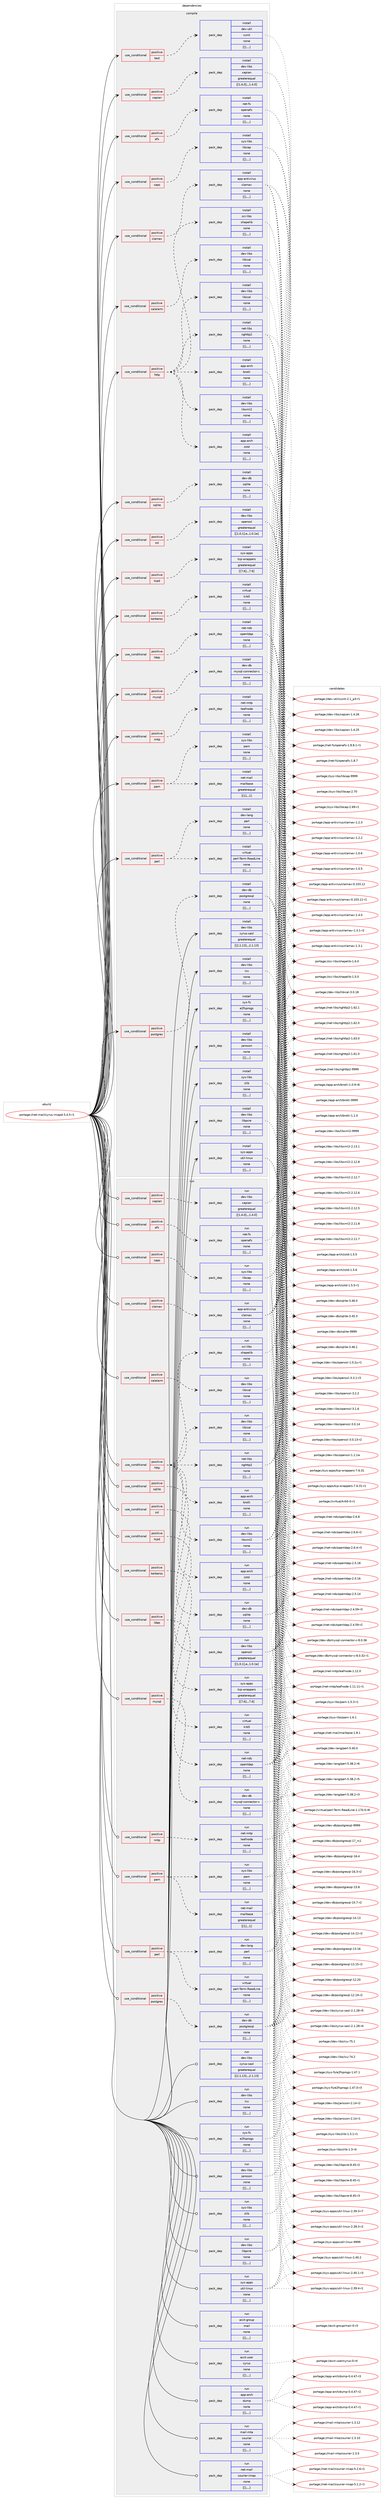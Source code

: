 digraph prolog {

# *************
# Graph options
# *************

newrank=true;
concentrate=true;
compound=true;
graph [rankdir=LR,fontname=Helvetica,fontsize=10,ranksep=1.5];#, ranksep=2.5, nodesep=0.2];
edge  [arrowhead=vee];
node  [fontname=Helvetica,fontsize=10];

# **********
# The ebuild
# **********

subgraph cluster_leftcol {
color=gray;
label=<<i>ebuild</i>>;
id [label="portage://net-mail/cyrus-imapd-3.4.5-r1", color=red, width=4, href="../net-mail/cyrus-imapd-3.4.5-r1.svg"];
}

# ****************
# The dependencies
# ****************

subgraph cluster_midcol {
color=gray;
label=<<i>dependencies</i>>;
subgraph cluster_compile {
fillcolor="#eeeeee";
style=filled;
label=<<i>compile</i>>;
subgraph cond3228 {
dependency8513 [label=<<TABLE BORDER="0" CELLBORDER="1" CELLSPACING="0" CELLPADDING="4"><TR><TD ROWSPAN="3" CELLPADDING="10">use_conditional</TD></TR><TR><TD>positive</TD></TR><TR><TD>afs</TD></TR></TABLE>>, shape=none, color=red];
subgraph pack5270 {
dependency8514 [label=<<TABLE BORDER="0" CELLBORDER="1" CELLSPACING="0" CELLPADDING="4" WIDTH="220"><TR><TD ROWSPAN="6" CELLPADDING="30">pack_dep</TD></TR><TR><TD WIDTH="110">install</TD></TR><TR><TD>net-fs</TD></TR><TR><TD>openafs</TD></TR><TR><TD>none</TD></TR><TR><TD>[[],,,,]</TD></TR></TABLE>>, shape=none, color=blue];
}
dependency8513:e -> dependency8514:w [weight=20,style="dashed",arrowhead="vee"];
}
id:e -> dependency8513:w [weight=20,style="solid",arrowhead="vee"];
subgraph cond3229 {
dependency8515 [label=<<TABLE BORDER="0" CELLBORDER="1" CELLSPACING="0" CELLPADDING="4"><TR><TD ROWSPAN="3" CELLPADDING="10">use_conditional</TD></TR><TR><TD>positive</TD></TR><TR><TD>calalarm</TD></TR></TABLE>>, shape=none, color=red];
subgraph pack5271 {
dependency8516 [label=<<TABLE BORDER="0" CELLBORDER="1" CELLSPACING="0" CELLPADDING="4" WIDTH="220"><TR><TD ROWSPAN="6" CELLPADDING="30">pack_dep</TD></TR><TR><TD WIDTH="110">install</TD></TR><TR><TD>dev-libs</TD></TR><TR><TD>libical</TD></TR><TR><TD>none</TD></TR><TR><TD>[[],,,,]</TD></TR></TABLE>>, shape=none, color=blue];
}
dependency8515:e -> dependency8516:w [weight=20,style="dashed",arrowhead="vee"];
}
id:e -> dependency8515:w [weight=20,style="solid",arrowhead="vee"];
subgraph cond3230 {
dependency8517 [label=<<TABLE BORDER="0" CELLBORDER="1" CELLSPACING="0" CELLPADDING="4"><TR><TD ROWSPAN="3" CELLPADDING="10">use_conditional</TD></TR><TR><TD>positive</TD></TR><TR><TD>caps</TD></TR></TABLE>>, shape=none, color=red];
subgraph pack5272 {
dependency8518 [label=<<TABLE BORDER="0" CELLBORDER="1" CELLSPACING="0" CELLPADDING="4" WIDTH="220"><TR><TD ROWSPAN="6" CELLPADDING="30">pack_dep</TD></TR><TR><TD WIDTH="110">install</TD></TR><TR><TD>sys-libs</TD></TR><TR><TD>libcap</TD></TR><TR><TD>none</TD></TR><TR><TD>[[],,,,]</TD></TR></TABLE>>, shape=none, color=blue];
}
dependency8517:e -> dependency8518:w [weight=20,style="dashed",arrowhead="vee"];
}
id:e -> dependency8517:w [weight=20,style="solid",arrowhead="vee"];
subgraph cond3231 {
dependency8519 [label=<<TABLE BORDER="0" CELLBORDER="1" CELLSPACING="0" CELLPADDING="4"><TR><TD ROWSPAN="3" CELLPADDING="10">use_conditional</TD></TR><TR><TD>positive</TD></TR><TR><TD>clamav</TD></TR></TABLE>>, shape=none, color=red];
subgraph pack5273 {
dependency8520 [label=<<TABLE BORDER="0" CELLBORDER="1" CELLSPACING="0" CELLPADDING="4" WIDTH="220"><TR><TD ROWSPAN="6" CELLPADDING="30">pack_dep</TD></TR><TR><TD WIDTH="110">install</TD></TR><TR><TD>app-antivirus</TD></TR><TR><TD>clamav</TD></TR><TR><TD>none</TD></TR><TR><TD>[[],,,,]</TD></TR></TABLE>>, shape=none, color=blue];
}
dependency8519:e -> dependency8520:w [weight=20,style="dashed",arrowhead="vee"];
}
id:e -> dependency8519:w [weight=20,style="solid",arrowhead="vee"];
subgraph cond3232 {
dependency8521 [label=<<TABLE BORDER="0" CELLBORDER="1" CELLSPACING="0" CELLPADDING="4"><TR><TD ROWSPAN="3" CELLPADDING="10">use_conditional</TD></TR><TR><TD>positive</TD></TR><TR><TD>http</TD></TR></TABLE>>, shape=none, color=red];
subgraph pack5274 {
dependency8522 [label=<<TABLE BORDER="0" CELLBORDER="1" CELLSPACING="0" CELLPADDING="4" WIDTH="220"><TR><TD ROWSPAN="6" CELLPADDING="30">pack_dep</TD></TR><TR><TD WIDTH="110">install</TD></TR><TR><TD>app-arch</TD></TR><TR><TD>brotli</TD></TR><TR><TD>none</TD></TR><TR><TD>[[],,,,]</TD></TR></TABLE>>, shape=none, color=blue];
}
dependency8521:e -> dependency8522:w [weight=20,style="dashed",arrowhead="vee"];
subgraph pack5275 {
dependency8523 [label=<<TABLE BORDER="0" CELLBORDER="1" CELLSPACING="0" CELLPADDING="4" WIDTH="220"><TR><TD ROWSPAN="6" CELLPADDING="30">pack_dep</TD></TR><TR><TD WIDTH="110">install</TD></TR><TR><TD>app-arch</TD></TR><TR><TD>zstd</TD></TR><TR><TD>none</TD></TR><TR><TD>[[],,,,]</TD></TR></TABLE>>, shape=none, color=blue];
}
dependency8521:e -> dependency8523:w [weight=20,style="dashed",arrowhead="vee"];
subgraph pack5276 {
dependency8524 [label=<<TABLE BORDER="0" CELLBORDER="1" CELLSPACING="0" CELLPADDING="4" WIDTH="220"><TR><TD ROWSPAN="6" CELLPADDING="30">pack_dep</TD></TR><TR><TD WIDTH="110">install</TD></TR><TR><TD>dev-libs</TD></TR><TR><TD>libxml2</TD></TR><TR><TD>none</TD></TR><TR><TD>[[],,,,]</TD></TR></TABLE>>, shape=none, color=blue];
}
dependency8521:e -> dependency8524:w [weight=20,style="dashed",arrowhead="vee"];
subgraph pack5277 {
dependency8525 [label=<<TABLE BORDER="0" CELLBORDER="1" CELLSPACING="0" CELLPADDING="4" WIDTH="220"><TR><TD ROWSPAN="6" CELLPADDING="30">pack_dep</TD></TR><TR><TD WIDTH="110">install</TD></TR><TR><TD>dev-libs</TD></TR><TR><TD>libical</TD></TR><TR><TD>none</TD></TR><TR><TD>[[],,,,]</TD></TR></TABLE>>, shape=none, color=blue];
}
dependency8521:e -> dependency8525:w [weight=20,style="dashed",arrowhead="vee"];
subgraph pack5278 {
dependency8526 [label=<<TABLE BORDER="0" CELLBORDER="1" CELLSPACING="0" CELLPADDING="4" WIDTH="220"><TR><TD ROWSPAN="6" CELLPADDING="30">pack_dep</TD></TR><TR><TD WIDTH="110">install</TD></TR><TR><TD>net-libs</TD></TR><TR><TD>nghttp2</TD></TR><TR><TD>none</TD></TR><TR><TD>[[],,,,]</TD></TR></TABLE>>, shape=none, color=blue];
}
dependency8521:e -> dependency8526:w [weight=20,style="dashed",arrowhead="vee"];
subgraph pack5279 {
dependency8527 [label=<<TABLE BORDER="0" CELLBORDER="1" CELLSPACING="0" CELLPADDING="4" WIDTH="220"><TR><TD ROWSPAN="6" CELLPADDING="30">pack_dep</TD></TR><TR><TD WIDTH="110">install</TD></TR><TR><TD>sci-libs</TD></TR><TR><TD>shapelib</TD></TR><TR><TD>none</TD></TR><TR><TD>[[],,,,]</TD></TR></TABLE>>, shape=none, color=blue];
}
dependency8521:e -> dependency8527:w [weight=20,style="dashed",arrowhead="vee"];
}
id:e -> dependency8521:w [weight=20,style="solid",arrowhead="vee"];
subgraph cond3233 {
dependency8528 [label=<<TABLE BORDER="0" CELLBORDER="1" CELLSPACING="0" CELLPADDING="4"><TR><TD ROWSPAN="3" CELLPADDING="10">use_conditional</TD></TR><TR><TD>positive</TD></TR><TR><TD>kerberos</TD></TR></TABLE>>, shape=none, color=red];
subgraph pack5280 {
dependency8529 [label=<<TABLE BORDER="0" CELLBORDER="1" CELLSPACING="0" CELLPADDING="4" WIDTH="220"><TR><TD ROWSPAN="6" CELLPADDING="30">pack_dep</TD></TR><TR><TD WIDTH="110">install</TD></TR><TR><TD>virtual</TD></TR><TR><TD>krb5</TD></TR><TR><TD>none</TD></TR><TR><TD>[[],,,,]</TD></TR></TABLE>>, shape=none, color=blue];
}
dependency8528:e -> dependency8529:w [weight=20,style="dashed",arrowhead="vee"];
}
id:e -> dependency8528:w [weight=20,style="solid",arrowhead="vee"];
subgraph cond3234 {
dependency8530 [label=<<TABLE BORDER="0" CELLBORDER="1" CELLSPACING="0" CELLPADDING="4"><TR><TD ROWSPAN="3" CELLPADDING="10">use_conditional</TD></TR><TR><TD>positive</TD></TR><TR><TD>ldap</TD></TR></TABLE>>, shape=none, color=red];
subgraph pack5281 {
dependency8531 [label=<<TABLE BORDER="0" CELLBORDER="1" CELLSPACING="0" CELLPADDING="4" WIDTH="220"><TR><TD ROWSPAN="6" CELLPADDING="30">pack_dep</TD></TR><TR><TD WIDTH="110">install</TD></TR><TR><TD>net-nds</TD></TR><TR><TD>openldap</TD></TR><TR><TD>none</TD></TR><TR><TD>[[],,,,]</TD></TR></TABLE>>, shape=none, color=blue];
}
dependency8530:e -> dependency8531:w [weight=20,style="dashed",arrowhead="vee"];
}
id:e -> dependency8530:w [weight=20,style="solid",arrowhead="vee"];
subgraph cond3235 {
dependency8532 [label=<<TABLE BORDER="0" CELLBORDER="1" CELLSPACING="0" CELLPADDING="4"><TR><TD ROWSPAN="3" CELLPADDING="10">use_conditional</TD></TR><TR><TD>positive</TD></TR><TR><TD>mysql</TD></TR></TABLE>>, shape=none, color=red];
subgraph pack5282 {
dependency8533 [label=<<TABLE BORDER="0" CELLBORDER="1" CELLSPACING="0" CELLPADDING="4" WIDTH="220"><TR><TD ROWSPAN="6" CELLPADDING="30">pack_dep</TD></TR><TR><TD WIDTH="110">install</TD></TR><TR><TD>dev-db</TD></TR><TR><TD>mysql-connector-c</TD></TR><TR><TD>none</TD></TR><TR><TD>[[],,,,]</TD></TR></TABLE>>, shape=none, color=blue];
}
dependency8532:e -> dependency8533:w [weight=20,style="dashed",arrowhead="vee"];
}
id:e -> dependency8532:w [weight=20,style="solid",arrowhead="vee"];
subgraph cond3236 {
dependency8534 [label=<<TABLE BORDER="0" CELLBORDER="1" CELLSPACING="0" CELLPADDING="4"><TR><TD ROWSPAN="3" CELLPADDING="10">use_conditional</TD></TR><TR><TD>positive</TD></TR><TR><TD>nntp</TD></TR></TABLE>>, shape=none, color=red];
subgraph pack5283 {
dependency8535 [label=<<TABLE BORDER="0" CELLBORDER="1" CELLSPACING="0" CELLPADDING="4" WIDTH="220"><TR><TD ROWSPAN="6" CELLPADDING="30">pack_dep</TD></TR><TR><TD WIDTH="110">install</TD></TR><TR><TD>net-nntp</TD></TR><TR><TD>leafnode</TD></TR><TR><TD>none</TD></TR><TR><TD>[[],,,,]</TD></TR></TABLE>>, shape=none, color=blue];
}
dependency8534:e -> dependency8535:w [weight=20,style="dashed",arrowhead="vee"];
}
id:e -> dependency8534:w [weight=20,style="solid",arrowhead="vee"];
subgraph cond3237 {
dependency8536 [label=<<TABLE BORDER="0" CELLBORDER="1" CELLSPACING="0" CELLPADDING="4"><TR><TD ROWSPAN="3" CELLPADDING="10">use_conditional</TD></TR><TR><TD>positive</TD></TR><TR><TD>pam</TD></TR></TABLE>>, shape=none, color=red];
subgraph pack5284 {
dependency8537 [label=<<TABLE BORDER="0" CELLBORDER="1" CELLSPACING="0" CELLPADDING="4" WIDTH="220"><TR><TD ROWSPAN="6" CELLPADDING="30">pack_dep</TD></TR><TR><TD WIDTH="110">install</TD></TR><TR><TD>net-mail</TD></TR><TR><TD>mailbase</TD></TR><TR><TD>greaterequal</TD></TR><TR><TD>[[1],,,1]</TD></TR></TABLE>>, shape=none, color=blue];
}
dependency8536:e -> dependency8537:w [weight=20,style="dashed",arrowhead="vee"];
subgraph pack5285 {
dependency8538 [label=<<TABLE BORDER="0" CELLBORDER="1" CELLSPACING="0" CELLPADDING="4" WIDTH="220"><TR><TD ROWSPAN="6" CELLPADDING="30">pack_dep</TD></TR><TR><TD WIDTH="110">install</TD></TR><TR><TD>sys-libs</TD></TR><TR><TD>pam</TD></TR><TR><TD>none</TD></TR><TR><TD>[[],,,,]</TD></TR></TABLE>>, shape=none, color=blue];
}
dependency8536:e -> dependency8538:w [weight=20,style="dashed",arrowhead="vee"];
}
id:e -> dependency8536:w [weight=20,style="solid",arrowhead="vee"];
subgraph cond3238 {
dependency8539 [label=<<TABLE BORDER="0" CELLBORDER="1" CELLSPACING="0" CELLPADDING="4"><TR><TD ROWSPAN="3" CELLPADDING="10">use_conditional</TD></TR><TR><TD>positive</TD></TR><TR><TD>perl</TD></TR></TABLE>>, shape=none, color=red];
subgraph pack5286 {
dependency8540 [label=<<TABLE BORDER="0" CELLBORDER="1" CELLSPACING="0" CELLPADDING="4" WIDTH="220"><TR><TD ROWSPAN="6" CELLPADDING="30">pack_dep</TD></TR><TR><TD WIDTH="110">install</TD></TR><TR><TD>dev-lang</TD></TR><TR><TD>perl</TD></TR><TR><TD>none</TD></TR><TR><TD>[[],,,,]</TD></TR></TABLE>>, shape=none, color=blue];
}
dependency8539:e -> dependency8540:w [weight=20,style="dashed",arrowhead="vee"];
subgraph pack5287 {
dependency8541 [label=<<TABLE BORDER="0" CELLBORDER="1" CELLSPACING="0" CELLPADDING="4" WIDTH="220"><TR><TD ROWSPAN="6" CELLPADDING="30">pack_dep</TD></TR><TR><TD WIDTH="110">install</TD></TR><TR><TD>virtual</TD></TR><TR><TD>perl-Term-ReadLine</TD></TR><TR><TD>none</TD></TR><TR><TD>[[],,,,]</TD></TR></TABLE>>, shape=none, color=blue];
}
dependency8539:e -> dependency8541:w [weight=20,style="dashed",arrowhead="vee"];
}
id:e -> dependency8539:w [weight=20,style="solid",arrowhead="vee"];
subgraph cond3239 {
dependency8542 [label=<<TABLE BORDER="0" CELLBORDER="1" CELLSPACING="0" CELLPADDING="4"><TR><TD ROWSPAN="3" CELLPADDING="10">use_conditional</TD></TR><TR><TD>positive</TD></TR><TR><TD>postgres</TD></TR></TABLE>>, shape=none, color=red];
subgraph pack5288 {
dependency8543 [label=<<TABLE BORDER="0" CELLBORDER="1" CELLSPACING="0" CELLPADDING="4" WIDTH="220"><TR><TD ROWSPAN="6" CELLPADDING="30">pack_dep</TD></TR><TR><TD WIDTH="110">install</TD></TR><TR><TD>dev-db</TD></TR><TR><TD>postgresql</TD></TR><TR><TD>none</TD></TR><TR><TD>[[],,,,]</TD></TR></TABLE>>, shape=none, color=blue];
}
dependency8542:e -> dependency8543:w [weight=20,style="dashed",arrowhead="vee"];
}
id:e -> dependency8542:w [weight=20,style="solid",arrowhead="vee"];
subgraph cond3240 {
dependency8544 [label=<<TABLE BORDER="0" CELLBORDER="1" CELLSPACING="0" CELLPADDING="4"><TR><TD ROWSPAN="3" CELLPADDING="10">use_conditional</TD></TR><TR><TD>positive</TD></TR><TR><TD>sqlite</TD></TR></TABLE>>, shape=none, color=red];
subgraph pack5289 {
dependency8545 [label=<<TABLE BORDER="0" CELLBORDER="1" CELLSPACING="0" CELLPADDING="4" WIDTH="220"><TR><TD ROWSPAN="6" CELLPADDING="30">pack_dep</TD></TR><TR><TD WIDTH="110">install</TD></TR><TR><TD>dev-db</TD></TR><TR><TD>sqlite</TD></TR><TR><TD>none</TD></TR><TR><TD>[[],,,,]</TD></TR></TABLE>>, shape=none, color=blue];
}
dependency8544:e -> dependency8545:w [weight=20,style="dashed",arrowhead="vee"];
}
id:e -> dependency8544:w [weight=20,style="solid",arrowhead="vee"];
subgraph cond3241 {
dependency8546 [label=<<TABLE BORDER="0" CELLBORDER="1" CELLSPACING="0" CELLPADDING="4"><TR><TD ROWSPAN="3" CELLPADDING="10">use_conditional</TD></TR><TR><TD>positive</TD></TR><TR><TD>ssl</TD></TR></TABLE>>, shape=none, color=red];
subgraph pack5290 {
dependency8547 [label=<<TABLE BORDER="0" CELLBORDER="1" CELLSPACING="0" CELLPADDING="4" WIDTH="220"><TR><TD ROWSPAN="6" CELLPADDING="30">pack_dep</TD></TR><TR><TD WIDTH="110">install</TD></TR><TR><TD>dev-libs</TD></TR><TR><TD>openssl</TD></TR><TR><TD>greaterequal</TD></TR><TR><TD>[[1,0,1],e,,1.0.1e]</TD></TR></TABLE>>, shape=none, color=blue];
}
dependency8546:e -> dependency8547:w [weight=20,style="dashed",arrowhead="vee"];
}
id:e -> dependency8546:w [weight=20,style="solid",arrowhead="vee"];
subgraph cond3242 {
dependency8548 [label=<<TABLE BORDER="0" CELLBORDER="1" CELLSPACING="0" CELLPADDING="4"><TR><TD ROWSPAN="3" CELLPADDING="10">use_conditional</TD></TR><TR><TD>positive</TD></TR><TR><TD>tcpd</TD></TR></TABLE>>, shape=none, color=red];
subgraph pack5291 {
dependency8549 [label=<<TABLE BORDER="0" CELLBORDER="1" CELLSPACING="0" CELLPADDING="4" WIDTH="220"><TR><TD ROWSPAN="6" CELLPADDING="30">pack_dep</TD></TR><TR><TD WIDTH="110">install</TD></TR><TR><TD>sys-apps</TD></TR><TR><TD>tcp-wrappers</TD></TR><TR><TD>greaterequal</TD></TR><TR><TD>[[7,6],,,7.6]</TD></TR></TABLE>>, shape=none, color=blue];
}
dependency8548:e -> dependency8549:w [weight=20,style="dashed",arrowhead="vee"];
}
id:e -> dependency8548:w [weight=20,style="solid",arrowhead="vee"];
subgraph cond3243 {
dependency8550 [label=<<TABLE BORDER="0" CELLBORDER="1" CELLSPACING="0" CELLPADDING="4"><TR><TD ROWSPAN="3" CELLPADDING="10">use_conditional</TD></TR><TR><TD>positive</TD></TR><TR><TD>test</TD></TR></TABLE>>, shape=none, color=red];
subgraph pack5292 {
dependency8551 [label=<<TABLE BORDER="0" CELLBORDER="1" CELLSPACING="0" CELLPADDING="4" WIDTH="220"><TR><TD ROWSPAN="6" CELLPADDING="30">pack_dep</TD></TR><TR><TD WIDTH="110">install</TD></TR><TR><TD>dev-util</TD></TR><TR><TD>cunit</TD></TR><TR><TD>none</TD></TR><TR><TD>[[],,,,]</TD></TR></TABLE>>, shape=none, color=blue];
}
dependency8550:e -> dependency8551:w [weight=20,style="dashed",arrowhead="vee"];
}
id:e -> dependency8550:w [weight=20,style="solid",arrowhead="vee"];
subgraph cond3244 {
dependency8552 [label=<<TABLE BORDER="0" CELLBORDER="1" CELLSPACING="0" CELLPADDING="4"><TR><TD ROWSPAN="3" CELLPADDING="10">use_conditional</TD></TR><TR><TD>positive</TD></TR><TR><TD>xapian</TD></TR></TABLE>>, shape=none, color=red];
subgraph pack5293 {
dependency8553 [label=<<TABLE BORDER="0" CELLBORDER="1" CELLSPACING="0" CELLPADDING="4" WIDTH="220"><TR><TD ROWSPAN="6" CELLPADDING="30">pack_dep</TD></TR><TR><TD WIDTH="110">install</TD></TR><TR><TD>dev-libs</TD></TR><TR><TD>xapian</TD></TR><TR><TD>greaterequal</TD></TR><TR><TD>[[1,4,0],,,1.4.0]</TD></TR></TABLE>>, shape=none, color=blue];
}
dependency8552:e -> dependency8553:w [weight=20,style="dashed",arrowhead="vee"];
}
id:e -> dependency8552:w [weight=20,style="solid",arrowhead="vee"];
subgraph pack5294 {
dependency8554 [label=<<TABLE BORDER="0" CELLBORDER="1" CELLSPACING="0" CELLPADDING="4" WIDTH="220"><TR><TD ROWSPAN="6" CELLPADDING="30">pack_dep</TD></TR><TR><TD WIDTH="110">install</TD></TR><TR><TD>dev-libs</TD></TR><TR><TD>cyrus-sasl</TD></TR><TR><TD>greaterequal</TD></TR><TR><TD>[[2,1,13],,,2.1.13]</TD></TR></TABLE>>, shape=none, color=blue];
}
id:e -> dependency8554:w [weight=20,style="solid",arrowhead="vee"];
subgraph pack5295 {
dependency8555 [label=<<TABLE BORDER="0" CELLBORDER="1" CELLSPACING="0" CELLPADDING="4" WIDTH="220"><TR><TD ROWSPAN="6" CELLPADDING="30">pack_dep</TD></TR><TR><TD WIDTH="110">install</TD></TR><TR><TD>dev-libs</TD></TR><TR><TD>icu</TD></TR><TR><TD>none</TD></TR><TR><TD>[[],,,,]</TD></TR></TABLE>>, shape=none, color=blue];
}
id:e -> dependency8555:w [weight=20,style="solid",arrowhead="vee"];
subgraph pack5296 {
dependency8556 [label=<<TABLE BORDER="0" CELLBORDER="1" CELLSPACING="0" CELLPADDING="4" WIDTH="220"><TR><TD ROWSPAN="6" CELLPADDING="30">pack_dep</TD></TR><TR><TD WIDTH="110">install</TD></TR><TR><TD>dev-libs</TD></TR><TR><TD>jansson</TD></TR><TR><TD>none</TD></TR><TR><TD>[[],,,,]</TD></TR></TABLE>>, shape=none, color=blue];
}
id:e -> dependency8556:w [weight=20,style="solid",arrowhead="vee"];
subgraph pack5297 {
dependency8557 [label=<<TABLE BORDER="0" CELLBORDER="1" CELLSPACING="0" CELLPADDING="4" WIDTH="220"><TR><TD ROWSPAN="6" CELLPADDING="30">pack_dep</TD></TR><TR><TD WIDTH="110">install</TD></TR><TR><TD>dev-libs</TD></TR><TR><TD>libpcre</TD></TR><TR><TD>none</TD></TR><TR><TD>[[],,,,]</TD></TR></TABLE>>, shape=none, color=blue];
}
id:e -> dependency8557:w [weight=20,style="solid",arrowhead="vee"];
subgraph pack5298 {
dependency8558 [label=<<TABLE BORDER="0" CELLBORDER="1" CELLSPACING="0" CELLPADDING="4" WIDTH="220"><TR><TD ROWSPAN="6" CELLPADDING="30">pack_dep</TD></TR><TR><TD WIDTH="110">install</TD></TR><TR><TD>sys-apps</TD></TR><TR><TD>util-linux</TD></TR><TR><TD>none</TD></TR><TR><TD>[[],,,,]</TD></TR></TABLE>>, shape=none, color=blue];
}
id:e -> dependency8558:w [weight=20,style="solid",arrowhead="vee"];
subgraph pack5299 {
dependency8559 [label=<<TABLE BORDER="0" CELLBORDER="1" CELLSPACING="0" CELLPADDING="4" WIDTH="220"><TR><TD ROWSPAN="6" CELLPADDING="30">pack_dep</TD></TR><TR><TD WIDTH="110">install</TD></TR><TR><TD>sys-fs</TD></TR><TR><TD>e2fsprogs</TD></TR><TR><TD>none</TD></TR><TR><TD>[[],,,,]</TD></TR></TABLE>>, shape=none, color=blue];
}
id:e -> dependency8559:w [weight=20,style="solid",arrowhead="vee"];
subgraph pack5300 {
dependency8560 [label=<<TABLE BORDER="0" CELLBORDER="1" CELLSPACING="0" CELLPADDING="4" WIDTH="220"><TR><TD ROWSPAN="6" CELLPADDING="30">pack_dep</TD></TR><TR><TD WIDTH="110">install</TD></TR><TR><TD>sys-libs</TD></TR><TR><TD>zlib</TD></TR><TR><TD>none</TD></TR><TR><TD>[[],,,,]</TD></TR></TABLE>>, shape=none, color=blue];
}
id:e -> dependency8560:w [weight=20,style="solid",arrowhead="vee"];
}
subgraph cluster_compileandrun {
fillcolor="#eeeeee";
style=filled;
label=<<i>compile and run</i>>;
}
subgraph cluster_run {
fillcolor="#eeeeee";
style=filled;
label=<<i>run</i>>;
subgraph cond3245 {
dependency8561 [label=<<TABLE BORDER="0" CELLBORDER="1" CELLSPACING="0" CELLPADDING="4"><TR><TD ROWSPAN="3" CELLPADDING="10">use_conditional</TD></TR><TR><TD>positive</TD></TR><TR><TD>afs</TD></TR></TABLE>>, shape=none, color=red];
subgraph pack5301 {
dependency8562 [label=<<TABLE BORDER="0" CELLBORDER="1" CELLSPACING="0" CELLPADDING="4" WIDTH="220"><TR><TD ROWSPAN="6" CELLPADDING="30">pack_dep</TD></TR><TR><TD WIDTH="110">run</TD></TR><TR><TD>net-fs</TD></TR><TR><TD>openafs</TD></TR><TR><TD>none</TD></TR><TR><TD>[[],,,,]</TD></TR></TABLE>>, shape=none, color=blue];
}
dependency8561:e -> dependency8562:w [weight=20,style="dashed",arrowhead="vee"];
}
id:e -> dependency8561:w [weight=20,style="solid",arrowhead="odot"];
subgraph cond3246 {
dependency8563 [label=<<TABLE BORDER="0" CELLBORDER="1" CELLSPACING="0" CELLPADDING="4"><TR><TD ROWSPAN="3" CELLPADDING="10">use_conditional</TD></TR><TR><TD>positive</TD></TR><TR><TD>calalarm</TD></TR></TABLE>>, shape=none, color=red];
subgraph pack5302 {
dependency8564 [label=<<TABLE BORDER="0" CELLBORDER="1" CELLSPACING="0" CELLPADDING="4" WIDTH="220"><TR><TD ROWSPAN="6" CELLPADDING="30">pack_dep</TD></TR><TR><TD WIDTH="110">run</TD></TR><TR><TD>dev-libs</TD></TR><TR><TD>libical</TD></TR><TR><TD>none</TD></TR><TR><TD>[[],,,,]</TD></TR></TABLE>>, shape=none, color=blue];
}
dependency8563:e -> dependency8564:w [weight=20,style="dashed",arrowhead="vee"];
}
id:e -> dependency8563:w [weight=20,style="solid",arrowhead="odot"];
subgraph cond3247 {
dependency8565 [label=<<TABLE BORDER="0" CELLBORDER="1" CELLSPACING="0" CELLPADDING="4"><TR><TD ROWSPAN="3" CELLPADDING="10">use_conditional</TD></TR><TR><TD>positive</TD></TR><TR><TD>caps</TD></TR></TABLE>>, shape=none, color=red];
subgraph pack5303 {
dependency8566 [label=<<TABLE BORDER="0" CELLBORDER="1" CELLSPACING="0" CELLPADDING="4" WIDTH="220"><TR><TD ROWSPAN="6" CELLPADDING="30">pack_dep</TD></TR><TR><TD WIDTH="110">run</TD></TR><TR><TD>sys-libs</TD></TR><TR><TD>libcap</TD></TR><TR><TD>none</TD></TR><TR><TD>[[],,,,]</TD></TR></TABLE>>, shape=none, color=blue];
}
dependency8565:e -> dependency8566:w [weight=20,style="dashed",arrowhead="vee"];
}
id:e -> dependency8565:w [weight=20,style="solid",arrowhead="odot"];
subgraph cond3248 {
dependency8567 [label=<<TABLE BORDER="0" CELLBORDER="1" CELLSPACING="0" CELLPADDING="4"><TR><TD ROWSPAN="3" CELLPADDING="10">use_conditional</TD></TR><TR><TD>positive</TD></TR><TR><TD>clamav</TD></TR></TABLE>>, shape=none, color=red];
subgraph pack5304 {
dependency8568 [label=<<TABLE BORDER="0" CELLBORDER="1" CELLSPACING="0" CELLPADDING="4" WIDTH="220"><TR><TD ROWSPAN="6" CELLPADDING="30">pack_dep</TD></TR><TR><TD WIDTH="110">run</TD></TR><TR><TD>app-antivirus</TD></TR><TR><TD>clamav</TD></TR><TR><TD>none</TD></TR><TR><TD>[[],,,,]</TD></TR></TABLE>>, shape=none, color=blue];
}
dependency8567:e -> dependency8568:w [weight=20,style="dashed",arrowhead="vee"];
}
id:e -> dependency8567:w [weight=20,style="solid",arrowhead="odot"];
subgraph cond3249 {
dependency8569 [label=<<TABLE BORDER="0" CELLBORDER="1" CELLSPACING="0" CELLPADDING="4"><TR><TD ROWSPAN="3" CELLPADDING="10">use_conditional</TD></TR><TR><TD>positive</TD></TR><TR><TD>http</TD></TR></TABLE>>, shape=none, color=red];
subgraph pack5305 {
dependency8570 [label=<<TABLE BORDER="0" CELLBORDER="1" CELLSPACING="0" CELLPADDING="4" WIDTH="220"><TR><TD ROWSPAN="6" CELLPADDING="30">pack_dep</TD></TR><TR><TD WIDTH="110">run</TD></TR><TR><TD>app-arch</TD></TR><TR><TD>brotli</TD></TR><TR><TD>none</TD></TR><TR><TD>[[],,,,]</TD></TR></TABLE>>, shape=none, color=blue];
}
dependency8569:e -> dependency8570:w [weight=20,style="dashed",arrowhead="vee"];
subgraph pack5306 {
dependency8571 [label=<<TABLE BORDER="0" CELLBORDER="1" CELLSPACING="0" CELLPADDING="4" WIDTH="220"><TR><TD ROWSPAN="6" CELLPADDING="30">pack_dep</TD></TR><TR><TD WIDTH="110">run</TD></TR><TR><TD>app-arch</TD></TR><TR><TD>zstd</TD></TR><TR><TD>none</TD></TR><TR><TD>[[],,,,]</TD></TR></TABLE>>, shape=none, color=blue];
}
dependency8569:e -> dependency8571:w [weight=20,style="dashed",arrowhead="vee"];
subgraph pack5307 {
dependency8572 [label=<<TABLE BORDER="0" CELLBORDER="1" CELLSPACING="0" CELLPADDING="4" WIDTH="220"><TR><TD ROWSPAN="6" CELLPADDING="30">pack_dep</TD></TR><TR><TD WIDTH="110">run</TD></TR><TR><TD>dev-libs</TD></TR><TR><TD>libxml2</TD></TR><TR><TD>none</TD></TR><TR><TD>[[],,,,]</TD></TR></TABLE>>, shape=none, color=blue];
}
dependency8569:e -> dependency8572:w [weight=20,style="dashed",arrowhead="vee"];
subgraph pack5308 {
dependency8573 [label=<<TABLE BORDER="0" CELLBORDER="1" CELLSPACING="0" CELLPADDING="4" WIDTH="220"><TR><TD ROWSPAN="6" CELLPADDING="30">pack_dep</TD></TR><TR><TD WIDTH="110">run</TD></TR><TR><TD>dev-libs</TD></TR><TR><TD>libical</TD></TR><TR><TD>none</TD></TR><TR><TD>[[],,,,]</TD></TR></TABLE>>, shape=none, color=blue];
}
dependency8569:e -> dependency8573:w [weight=20,style="dashed",arrowhead="vee"];
subgraph pack5309 {
dependency8574 [label=<<TABLE BORDER="0" CELLBORDER="1" CELLSPACING="0" CELLPADDING="4" WIDTH="220"><TR><TD ROWSPAN="6" CELLPADDING="30">pack_dep</TD></TR><TR><TD WIDTH="110">run</TD></TR><TR><TD>net-libs</TD></TR><TR><TD>nghttp2</TD></TR><TR><TD>none</TD></TR><TR><TD>[[],,,,]</TD></TR></TABLE>>, shape=none, color=blue];
}
dependency8569:e -> dependency8574:w [weight=20,style="dashed",arrowhead="vee"];
subgraph pack5310 {
dependency8575 [label=<<TABLE BORDER="0" CELLBORDER="1" CELLSPACING="0" CELLPADDING="4" WIDTH="220"><TR><TD ROWSPAN="6" CELLPADDING="30">pack_dep</TD></TR><TR><TD WIDTH="110">run</TD></TR><TR><TD>sci-libs</TD></TR><TR><TD>shapelib</TD></TR><TR><TD>none</TD></TR><TR><TD>[[],,,,]</TD></TR></TABLE>>, shape=none, color=blue];
}
dependency8569:e -> dependency8575:w [weight=20,style="dashed",arrowhead="vee"];
}
id:e -> dependency8569:w [weight=20,style="solid",arrowhead="odot"];
subgraph cond3250 {
dependency8576 [label=<<TABLE BORDER="0" CELLBORDER="1" CELLSPACING="0" CELLPADDING="4"><TR><TD ROWSPAN="3" CELLPADDING="10">use_conditional</TD></TR><TR><TD>positive</TD></TR><TR><TD>kerberos</TD></TR></TABLE>>, shape=none, color=red];
subgraph pack5311 {
dependency8577 [label=<<TABLE BORDER="0" CELLBORDER="1" CELLSPACING="0" CELLPADDING="4" WIDTH="220"><TR><TD ROWSPAN="6" CELLPADDING="30">pack_dep</TD></TR><TR><TD WIDTH="110">run</TD></TR><TR><TD>virtual</TD></TR><TR><TD>krb5</TD></TR><TR><TD>none</TD></TR><TR><TD>[[],,,,]</TD></TR></TABLE>>, shape=none, color=blue];
}
dependency8576:e -> dependency8577:w [weight=20,style="dashed",arrowhead="vee"];
}
id:e -> dependency8576:w [weight=20,style="solid",arrowhead="odot"];
subgraph cond3251 {
dependency8578 [label=<<TABLE BORDER="0" CELLBORDER="1" CELLSPACING="0" CELLPADDING="4"><TR><TD ROWSPAN="3" CELLPADDING="10">use_conditional</TD></TR><TR><TD>positive</TD></TR><TR><TD>ldap</TD></TR></TABLE>>, shape=none, color=red];
subgraph pack5312 {
dependency8579 [label=<<TABLE BORDER="0" CELLBORDER="1" CELLSPACING="0" CELLPADDING="4" WIDTH="220"><TR><TD ROWSPAN="6" CELLPADDING="30">pack_dep</TD></TR><TR><TD WIDTH="110">run</TD></TR><TR><TD>net-nds</TD></TR><TR><TD>openldap</TD></TR><TR><TD>none</TD></TR><TR><TD>[[],,,,]</TD></TR></TABLE>>, shape=none, color=blue];
}
dependency8578:e -> dependency8579:w [weight=20,style="dashed",arrowhead="vee"];
}
id:e -> dependency8578:w [weight=20,style="solid",arrowhead="odot"];
subgraph cond3252 {
dependency8580 [label=<<TABLE BORDER="0" CELLBORDER="1" CELLSPACING="0" CELLPADDING="4"><TR><TD ROWSPAN="3" CELLPADDING="10">use_conditional</TD></TR><TR><TD>positive</TD></TR><TR><TD>mysql</TD></TR></TABLE>>, shape=none, color=red];
subgraph pack5313 {
dependency8581 [label=<<TABLE BORDER="0" CELLBORDER="1" CELLSPACING="0" CELLPADDING="4" WIDTH="220"><TR><TD ROWSPAN="6" CELLPADDING="30">pack_dep</TD></TR><TR><TD WIDTH="110">run</TD></TR><TR><TD>dev-db</TD></TR><TR><TD>mysql-connector-c</TD></TR><TR><TD>none</TD></TR><TR><TD>[[],,,,]</TD></TR></TABLE>>, shape=none, color=blue];
}
dependency8580:e -> dependency8581:w [weight=20,style="dashed",arrowhead="vee"];
}
id:e -> dependency8580:w [weight=20,style="solid",arrowhead="odot"];
subgraph cond3253 {
dependency8582 [label=<<TABLE BORDER="0" CELLBORDER="1" CELLSPACING="0" CELLPADDING="4"><TR><TD ROWSPAN="3" CELLPADDING="10">use_conditional</TD></TR><TR><TD>positive</TD></TR><TR><TD>nntp</TD></TR></TABLE>>, shape=none, color=red];
subgraph pack5314 {
dependency8583 [label=<<TABLE BORDER="0" CELLBORDER="1" CELLSPACING="0" CELLPADDING="4" WIDTH="220"><TR><TD ROWSPAN="6" CELLPADDING="30">pack_dep</TD></TR><TR><TD WIDTH="110">run</TD></TR><TR><TD>net-nntp</TD></TR><TR><TD>leafnode</TD></TR><TR><TD>none</TD></TR><TR><TD>[[],,,,]</TD></TR></TABLE>>, shape=none, color=blue];
}
dependency8582:e -> dependency8583:w [weight=20,style="dashed",arrowhead="vee"];
}
id:e -> dependency8582:w [weight=20,style="solid",arrowhead="odot"];
subgraph cond3254 {
dependency8584 [label=<<TABLE BORDER="0" CELLBORDER="1" CELLSPACING="0" CELLPADDING="4"><TR><TD ROWSPAN="3" CELLPADDING="10">use_conditional</TD></TR><TR><TD>positive</TD></TR><TR><TD>pam</TD></TR></TABLE>>, shape=none, color=red];
subgraph pack5315 {
dependency8585 [label=<<TABLE BORDER="0" CELLBORDER="1" CELLSPACING="0" CELLPADDING="4" WIDTH="220"><TR><TD ROWSPAN="6" CELLPADDING="30">pack_dep</TD></TR><TR><TD WIDTH="110">run</TD></TR><TR><TD>net-mail</TD></TR><TR><TD>mailbase</TD></TR><TR><TD>greaterequal</TD></TR><TR><TD>[[1],,,1]</TD></TR></TABLE>>, shape=none, color=blue];
}
dependency8584:e -> dependency8585:w [weight=20,style="dashed",arrowhead="vee"];
subgraph pack5316 {
dependency8586 [label=<<TABLE BORDER="0" CELLBORDER="1" CELLSPACING="0" CELLPADDING="4" WIDTH="220"><TR><TD ROWSPAN="6" CELLPADDING="30">pack_dep</TD></TR><TR><TD WIDTH="110">run</TD></TR><TR><TD>sys-libs</TD></TR><TR><TD>pam</TD></TR><TR><TD>none</TD></TR><TR><TD>[[],,,,]</TD></TR></TABLE>>, shape=none, color=blue];
}
dependency8584:e -> dependency8586:w [weight=20,style="dashed",arrowhead="vee"];
}
id:e -> dependency8584:w [weight=20,style="solid",arrowhead="odot"];
subgraph cond3255 {
dependency8587 [label=<<TABLE BORDER="0" CELLBORDER="1" CELLSPACING="0" CELLPADDING="4"><TR><TD ROWSPAN="3" CELLPADDING="10">use_conditional</TD></TR><TR><TD>positive</TD></TR><TR><TD>perl</TD></TR></TABLE>>, shape=none, color=red];
subgraph pack5317 {
dependency8588 [label=<<TABLE BORDER="0" CELLBORDER="1" CELLSPACING="0" CELLPADDING="4" WIDTH="220"><TR><TD ROWSPAN="6" CELLPADDING="30">pack_dep</TD></TR><TR><TD WIDTH="110">run</TD></TR><TR><TD>dev-lang</TD></TR><TR><TD>perl</TD></TR><TR><TD>none</TD></TR><TR><TD>[[],,,,]</TD></TR></TABLE>>, shape=none, color=blue];
}
dependency8587:e -> dependency8588:w [weight=20,style="dashed",arrowhead="vee"];
subgraph pack5318 {
dependency8589 [label=<<TABLE BORDER="0" CELLBORDER="1" CELLSPACING="0" CELLPADDING="4" WIDTH="220"><TR><TD ROWSPAN="6" CELLPADDING="30">pack_dep</TD></TR><TR><TD WIDTH="110">run</TD></TR><TR><TD>virtual</TD></TR><TR><TD>perl-Term-ReadLine</TD></TR><TR><TD>none</TD></TR><TR><TD>[[],,,,]</TD></TR></TABLE>>, shape=none, color=blue];
}
dependency8587:e -> dependency8589:w [weight=20,style="dashed",arrowhead="vee"];
}
id:e -> dependency8587:w [weight=20,style="solid",arrowhead="odot"];
subgraph cond3256 {
dependency8590 [label=<<TABLE BORDER="0" CELLBORDER="1" CELLSPACING="0" CELLPADDING="4"><TR><TD ROWSPAN="3" CELLPADDING="10">use_conditional</TD></TR><TR><TD>positive</TD></TR><TR><TD>postgres</TD></TR></TABLE>>, shape=none, color=red];
subgraph pack5319 {
dependency8591 [label=<<TABLE BORDER="0" CELLBORDER="1" CELLSPACING="0" CELLPADDING="4" WIDTH="220"><TR><TD ROWSPAN="6" CELLPADDING="30">pack_dep</TD></TR><TR><TD WIDTH="110">run</TD></TR><TR><TD>dev-db</TD></TR><TR><TD>postgresql</TD></TR><TR><TD>none</TD></TR><TR><TD>[[],,,,]</TD></TR></TABLE>>, shape=none, color=blue];
}
dependency8590:e -> dependency8591:w [weight=20,style="dashed",arrowhead="vee"];
}
id:e -> dependency8590:w [weight=20,style="solid",arrowhead="odot"];
subgraph cond3257 {
dependency8592 [label=<<TABLE BORDER="0" CELLBORDER="1" CELLSPACING="0" CELLPADDING="4"><TR><TD ROWSPAN="3" CELLPADDING="10">use_conditional</TD></TR><TR><TD>positive</TD></TR><TR><TD>sqlite</TD></TR></TABLE>>, shape=none, color=red];
subgraph pack5320 {
dependency8593 [label=<<TABLE BORDER="0" CELLBORDER="1" CELLSPACING="0" CELLPADDING="4" WIDTH="220"><TR><TD ROWSPAN="6" CELLPADDING="30">pack_dep</TD></TR><TR><TD WIDTH="110">run</TD></TR><TR><TD>dev-db</TD></TR><TR><TD>sqlite</TD></TR><TR><TD>none</TD></TR><TR><TD>[[],,,,]</TD></TR></TABLE>>, shape=none, color=blue];
}
dependency8592:e -> dependency8593:w [weight=20,style="dashed",arrowhead="vee"];
}
id:e -> dependency8592:w [weight=20,style="solid",arrowhead="odot"];
subgraph cond3258 {
dependency8594 [label=<<TABLE BORDER="0" CELLBORDER="1" CELLSPACING="0" CELLPADDING="4"><TR><TD ROWSPAN="3" CELLPADDING="10">use_conditional</TD></TR><TR><TD>positive</TD></TR><TR><TD>ssl</TD></TR></TABLE>>, shape=none, color=red];
subgraph pack5321 {
dependency8595 [label=<<TABLE BORDER="0" CELLBORDER="1" CELLSPACING="0" CELLPADDING="4" WIDTH="220"><TR><TD ROWSPAN="6" CELLPADDING="30">pack_dep</TD></TR><TR><TD WIDTH="110">run</TD></TR><TR><TD>dev-libs</TD></TR><TR><TD>openssl</TD></TR><TR><TD>greaterequal</TD></TR><TR><TD>[[1,0,1],e,,1.0.1e]</TD></TR></TABLE>>, shape=none, color=blue];
}
dependency8594:e -> dependency8595:w [weight=20,style="dashed",arrowhead="vee"];
}
id:e -> dependency8594:w [weight=20,style="solid",arrowhead="odot"];
subgraph cond3259 {
dependency8596 [label=<<TABLE BORDER="0" CELLBORDER="1" CELLSPACING="0" CELLPADDING="4"><TR><TD ROWSPAN="3" CELLPADDING="10">use_conditional</TD></TR><TR><TD>positive</TD></TR><TR><TD>tcpd</TD></TR></TABLE>>, shape=none, color=red];
subgraph pack5322 {
dependency8597 [label=<<TABLE BORDER="0" CELLBORDER="1" CELLSPACING="0" CELLPADDING="4" WIDTH="220"><TR><TD ROWSPAN="6" CELLPADDING="30">pack_dep</TD></TR><TR><TD WIDTH="110">run</TD></TR><TR><TD>sys-apps</TD></TR><TR><TD>tcp-wrappers</TD></TR><TR><TD>greaterequal</TD></TR><TR><TD>[[7,6],,,7.6]</TD></TR></TABLE>>, shape=none, color=blue];
}
dependency8596:e -> dependency8597:w [weight=20,style="dashed",arrowhead="vee"];
}
id:e -> dependency8596:w [weight=20,style="solid",arrowhead="odot"];
subgraph cond3260 {
dependency8598 [label=<<TABLE BORDER="0" CELLBORDER="1" CELLSPACING="0" CELLPADDING="4"><TR><TD ROWSPAN="3" CELLPADDING="10">use_conditional</TD></TR><TR><TD>positive</TD></TR><TR><TD>xapian</TD></TR></TABLE>>, shape=none, color=red];
subgraph pack5323 {
dependency8599 [label=<<TABLE BORDER="0" CELLBORDER="1" CELLSPACING="0" CELLPADDING="4" WIDTH="220"><TR><TD ROWSPAN="6" CELLPADDING="30">pack_dep</TD></TR><TR><TD WIDTH="110">run</TD></TR><TR><TD>dev-libs</TD></TR><TR><TD>xapian</TD></TR><TR><TD>greaterequal</TD></TR><TR><TD>[[1,4,0],,,1.4.0]</TD></TR></TABLE>>, shape=none, color=blue];
}
dependency8598:e -> dependency8599:w [weight=20,style="dashed",arrowhead="vee"];
}
id:e -> dependency8598:w [weight=20,style="solid",arrowhead="odot"];
subgraph pack5324 {
dependency8600 [label=<<TABLE BORDER="0" CELLBORDER="1" CELLSPACING="0" CELLPADDING="4" WIDTH="220"><TR><TD ROWSPAN="6" CELLPADDING="30">pack_dep</TD></TR><TR><TD WIDTH="110">run</TD></TR><TR><TD>acct-group</TD></TR><TR><TD>mail</TD></TR><TR><TD>none</TD></TR><TR><TD>[[],,,,]</TD></TR></TABLE>>, shape=none, color=blue];
}
id:e -> dependency8600:w [weight=20,style="solid",arrowhead="odot"];
subgraph pack5325 {
dependency8601 [label=<<TABLE BORDER="0" CELLBORDER="1" CELLSPACING="0" CELLPADDING="4" WIDTH="220"><TR><TD ROWSPAN="6" CELLPADDING="30">pack_dep</TD></TR><TR><TD WIDTH="110">run</TD></TR><TR><TD>acct-user</TD></TR><TR><TD>cyrus</TD></TR><TR><TD>none</TD></TR><TR><TD>[[],,,,]</TD></TR></TABLE>>, shape=none, color=blue];
}
id:e -> dependency8601:w [weight=20,style="solid",arrowhead="odot"];
subgraph pack5326 {
dependency8602 [label=<<TABLE BORDER="0" CELLBORDER="1" CELLSPACING="0" CELLPADDING="4" WIDTH="220"><TR><TD ROWSPAN="6" CELLPADDING="30">pack_dep</TD></TR><TR><TD WIDTH="110">run</TD></TR><TR><TD>dev-libs</TD></TR><TR><TD>cyrus-sasl</TD></TR><TR><TD>greaterequal</TD></TR><TR><TD>[[2,1,13],,,2.1.13]</TD></TR></TABLE>>, shape=none, color=blue];
}
id:e -> dependency8602:w [weight=20,style="solid",arrowhead="odot"];
subgraph pack5327 {
dependency8603 [label=<<TABLE BORDER="0" CELLBORDER="1" CELLSPACING="0" CELLPADDING="4" WIDTH="220"><TR><TD ROWSPAN="6" CELLPADDING="30">pack_dep</TD></TR><TR><TD WIDTH="110">run</TD></TR><TR><TD>dev-libs</TD></TR><TR><TD>icu</TD></TR><TR><TD>none</TD></TR><TR><TD>[[],,,,]</TD></TR></TABLE>>, shape=none, color=blue];
}
id:e -> dependency8603:w [weight=20,style="solid",arrowhead="odot"];
subgraph pack5328 {
dependency8604 [label=<<TABLE BORDER="0" CELLBORDER="1" CELLSPACING="0" CELLPADDING="4" WIDTH="220"><TR><TD ROWSPAN="6" CELLPADDING="30">pack_dep</TD></TR><TR><TD WIDTH="110">run</TD></TR><TR><TD>dev-libs</TD></TR><TR><TD>jansson</TD></TR><TR><TD>none</TD></TR><TR><TD>[[],,,,]</TD></TR></TABLE>>, shape=none, color=blue];
}
id:e -> dependency8604:w [weight=20,style="solid",arrowhead="odot"];
subgraph pack5329 {
dependency8605 [label=<<TABLE BORDER="0" CELLBORDER="1" CELLSPACING="0" CELLPADDING="4" WIDTH="220"><TR><TD ROWSPAN="6" CELLPADDING="30">pack_dep</TD></TR><TR><TD WIDTH="110">run</TD></TR><TR><TD>dev-libs</TD></TR><TR><TD>libpcre</TD></TR><TR><TD>none</TD></TR><TR><TD>[[],,,,]</TD></TR></TABLE>>, shape=none, color=blue];
}
id:e -> dependency8605:w [weight=20,style="solid",arrowhead="odot"];
subgraph pack5330 {
dependency8606 [label=<<TABLE BORDER="0" CELLBORDER="1" CELLSPACING="0" CELLPADDING="4" WIDTH="220"><TR><TD ROWSPAN="6" CELLPADDING="30">pack_dep</TD></TR><TR><TD WIDTH="110">run</TD></TR><TR><TD>sys-apps</TD></TR><TR><TD>util-linux</TD></TR><TR><TD>none</TD></TR><TR><TD>[[],,,,]</TD></TR></TABLE>>, shape=none, color=blue];
}
id:e -> dependency8606:w [weight=20,style="solid",arrowhead="odot"];
subgraph pack5331 {
dependency8607 [label=<<TABLE BORDER="0" CELLBORDER="1" CELLSPACING="0" CELLPADDING="4" WIDTH="220"><TR><TD ROWSPAN="6" CELLPADDING="30">pack_dep</TD></TR><TR><TD WIDTH="110">run</TD></TR><TR><TD>sys-fs</TD></TR><TR><TD>e2fsprogs</TD></TR><TR><TD>none</TD></TR><TR><TD>[[],,,,]</TD></TR></TABLE>>, shape=none, color=blue];
}
id:e -> dependency8607:w [weight=20,style="solid",arrowhead="odot"];
subgraph pack5332 {
dependency8608 [label=<<TABLE BORDER="0" CELLBORDER="1" CELLSPACING="0" CELLPADDING="4" WIDTH="220"><TR><TD ROWSPAN="6" CELLPADDING="30">pack_dep</TD></TR><TR><TD WIDTH="110">run</TD></TR><TR><TD>sys-libs</TD></TR><TR><TD>zlib</TD></TR><TR><TD>none</TD></TR><TR><TD>[[],,,,]</TD></TR></TABLE>>, shape=none, color=blue];
}
id:e -> dependency8608:w [weight=20,style="solid",arrowhead="odot"];
subgraph pack5333 {
dependency8609 [label=<<TABLE BORDER="0" CELLBORDER="1" CELLSPACING="0" CELLPADDING="4" WIDTH="220"><TR><TD ROWSPAN="6" CELLPADDING="30">pack_dep</TD></TR><TR><TD WIDTH="110">run</TD></TR><TR><TD>app-arch</TD></TR><TR><TD>dump</TD></TR><TR><TD>none</TD></TR><TR><TD>[[],,,,]</TD></TR></TABLE>>, shape=none, color=blue];
}
id:e -> dependency8609:w [weight=20,style="solid",arrowhead="odot"];
subgraph pack5334 {
dependency8610 [label=<<TABLE BORDER="0" CELLBORDER="1" CELLSPACING="0" CELLPADDING="4" WIDTH="220"><TR><TD ROWSPAN="6" CELLPADDING="30">pack_dep</TD></TR><TR><TD WIDTH="110">run</TD></TR><TR><TD>mail-mta</TD></TR><TR><TD>courier</TD></TR><TR><TD>none</TD></TR><TR><TD>[[],,,,]</TD></TR></TABLE>>, shape=none, color=blue];
}
id:e -> dependency8610:w [weight=20,style="solid",arrowhead="odot"];
subgraph pack5335 {
dependency8611 [label=<<TABLE BORDER="0" CELLBORDER="1" CELLSPACING="0" CELLPADDING="4" WIDTH="220"><TR><TD ROWSPAN="6" CELLPADDING="30">pack_dep</TD></TR><TR><TD WIDTH="110">run</TD></TR><TR><TD>net-mail</TD></TR><TR><TD>courier-imap</TD></TR><TR><TD>none</TD></TR><TR><TD>[[],,,,]</TD></TR></TABLE>>, shape=none, color=blue];
}
id:e -> dependency8611:w [weight=20,style="solid",arrowhead="odot"];
}
}

# **************
# The candidates
# **************

subgraph cluster_choices {
rank=same;
color=gray;
label=<<i>candidates</i>>;

subgraph choice5270 {
color=black;
nodesep=1;
choice11010111645102115471111121011109710211545494656465646494511449 [label="portage://net-fs/openafs-1.8.8.1-r1", color=red, width=4,href="../net-fs/openafs-1.8.8.1-r1.svg"];
choice110101116451021154711111210111097102115454946564655 [label="portage://net-fs/openafs-1.8.7", color=red, width=4,href="../net-fs/openafs-1.8.7.svg"];
dependency8514:e -> choice11010111645102115471111121011109710211545494656465646494511449:w [style=dotted,weight="100"];
dependency8514:e -> choice110101116451021154711111210111097102115454946564655:w [style=dotted,weight="100"];
}
subgraph choice5271 {
color=black;
nodesep=1;
choice10010111845108105981154710810598105999710845514648464956 [label="portage://dev-libs/libical-3.0.18", color=red, width=4,href="../dev-libs/libical-3.0.18.svg"];
dependency8516:e -> choice10010111845108105981154710810598105999710845514648464956:w [style=dotted,weight="100"];
}
subgraph choice5272 {
color=black;
nodesep=1;
choice1151211154510810598115471081059899971124557575757 [label="portage://sys-libs/libcap-9999", color=red, width=4,href="../sys-libs/libcap-9999.svg"];
choice1151211154510810598115471081059899971124550465548 [label="portage://sys-libs/libcap-2.70", color=red, width=4,href="../sys-libs/libcap-2.70.svg"];
choice11512111545108105981154710810598999711245504654574511449 [label="portage://sys-libs/libcap-2.69-r1", color=red, width=4,href="../sys-libs/libcap-2.69-r1.svg"];
dependency8518:e -> choice1151211154510810598115471081059899971124557575757:w [style=dotted,weight="100"];
dependency8518:e -> choice1151211154510810598115471081059899971124550465548:w [style=dotted,weight="100"];
dependency8518:e -> choice11512111545108105981154710810598999711245504654574511449:w [style=dotted,weight="100"];
}
subgraph choice5273 {
color=black;
nodesep=1;
choice97112112459711011610511810511411711547991089710997118454946524648 [label="portage://app-antivirus/clamav-1.4.0", color=red, width=4,href="../app-antivirus/clamav-1.4.0.svg"];
choice971121124597110116105118105114117115479910897109971184549465146494511450 [label="portage://app-antivirus/clamav-1.3.1-r2", color=red, width=4,href="../app-antivirus/clamav-1.3.1-r2.svg"];
choice97112112459711011610511810511411711547991089710997118454946514649 [label="portage://app-antivirus/clamav-1.3.1", color=red, width=4,href="../app-antivirus/clamav-1.3.1.svg"];
choice97112112459711011610511810511411711547991089710997118454946504651 [label="portage://app-antivirus/clamav-1.2.3", color=red, width=4,href="../app-antivirus/clamav-1.2.3.svg"];
choice97112112459711011610511810511411711547991089710997118454946504650 [label="portage://app-antivirus/clamav-1.2.2", color=red, width=4,href="../app-antivirus/clamav-1.2.2.svg"];
choice97112112459711011610511810511411711547991089710997118454946484654 [label="portage://app-antivirus/clamav-1.0.6", color=red, width=4,href="../app-antivirus/clamav-1.0.6.svg"];
choice97112112459711011610511810511411711547991089710997118454946484653 [label="portage://app-antivirus/clamav-1.0.5", color=red, width=4,href="../app-antivirus/clamav-1.0.5.svg"];
choice97112112459711011610511810511411711547991089710997118454846494851464950 [label="portage://app-antivirus/clamav-0.103.12", color=red, width=4,href="../app-antivirus/clamav-0.103.12.svg"];
choice971121124597110116105118105114117115479910897109971184548464948514649494511449 [label="portage://app-antivirus/clamav-0.103.11-r1", color=red, width=4,href="../app-antivirus/clamav-0.103.11-r1.svg"];
dependency8520:e -> choice97112112459711011610511810511411711547991089710997118454946524648:w [style=dotted,weight="100"];
dependency8520:e -> choice971121124597110116105118105114117115479910897109971184549465146494511450:w [style=dotted,weight="100"];
dependency8520:e -> choice97112112459711011610511810511411711547991089710997118454946514649:w [style=dotted,weight="100"];
dependency8520:e -> choice97112112459711011610511810511411711547991089710997118454946504651:w [style=dotted,weight="100"];
dependency8520:e -> choice97112112459711011610511810511411711547991089710997118454946504650:w [style=dotted,weight="100"];
dependency8520:e -> choice97112112459711011610511810511411711547991089710997118454946484654:w [style=dotted,weight="100"];
dependency8520:e -> choice97112112459711011610511810511411711547991089710997118454946484653:w [style=dotted,weight="100"];
dependency8520:e -> choice97112112459711011610511810511411711547991089710997118454846494851464950:w [style=dotted,weight="100"];
dependency8520:e -> choice971121124597110116105118105114117115479910897109971184548464948514649494511449:w [style=dotted,weight="100"];
}
subgraph choice5274 {
color=black;
nodesep=1;
choice9711211245971149910447981141111161081054557575757 [label="portage://app-arch/brotli-9999", color=red, width=4,href="../app-arch/brotli-9999.svg"];
choice971121124597114991044798114111116108105454946494648 [label="portage://app-arch/brotli-1.1.0", color=red, width=4,href="../app-arch/brotli-1.1.0.svg"];
choice9711211245971149910447981141111161081054549464846574511454 [label="portage://app-arch/brotli-1.0.9-r6", color=red, width=4,href="../app-arch/brotli-1.0.9-r6.svg"];
dependency8522:e -> choice9711211245971149910447981141111161081054557575757:w [style=dotted,weight="100"];
dependency8522:e -> choice971121124597114991044798114111116108105454946494648:w [style=dotted,weight="100"];
dependency8522:e -> choice9711211245971149910447981141111161081054549464846574511454:w [style=dotted,weight="100"];
}
subgraph choice5275 {
color=black;
nodesep=1;
choice9711211245971149910447122115116100454946534654 [label="portage://app-arch/zstd-1.5.6", color=red, width=4,href="../app-arch/zstd-1.5.6.svg"];
choice97112112459711499104471221151161004549465346534511449 [label="portage://app-arch/zstd-1.5.5-r1", color=red, width=4,href="../app-arch/zstd-1.5.5-r1.svg"];
choice9711211245971149910447122115116100454946534653 [label="portage://app-arch/zstd-1.5.5", color=red, width=4,href="../app-arch/zstd-1.5.5.svg"];
dependency8523:e -> choice9711211245971149910447122115116100454946534654:w [style=dotted,weight="100"];
dependency8523:e -> choice97112112459711499104471221151161004549465346534511449:w [style=dotted,weight="100"];
dependency8523:e -> choice9711211245971149910447122115116100454946534653:w [style=dotted,weight="100"];
}
subgraph choice5276 {
color=black;
nodesep=1;
choice10010111845108105981154710810598120109108504557575757 [label="portage://dev-libs/libxml2-9999", color=red, width=4,href="../dev-libs/libxml2-9999.svg"];
choice100101118451081059811547108105981201091085045504649514649 [label="portage://dev-libs/libxml2-2.13.1", color=red, width=4,href="../dev-libs/libxml2-2.13.1.svg"];
choice100101118451081059811547108105981201091085045504649504656 [label="portage://dev-libs/libxml2-2.12.8", color=red, width=4,href="../dev-libs/libxml2-2.12.8.svg"];
choice100101118451081059811547108105981201091085045504649504655 [label="portage://dev-libs/libxml2-2.12.7", color=red, width=4,href="../dev-libs/libxml2-2.12.7.svg"];
choice100101118451081059811547108105981201091085045504649504654 [label="portage://dev-libs/libxml2-2.12.6", color=red, width=4,href="../dev-libs/libxml2-2.12.6.svg"];
choice100101118451081059811547108105981201091085045504649504653 [label="portage://dev-libs/libxml2-2.12.5", color=red, width=4,href="../dev-libs/libxml2-2.12.5.svg"];
choice100101118451081059811547108105981201091085045504649494656 [label="portage://dev-libs/libxml2-2.11.8", color=red, width=4,href="../dev-libs/libxml2-2.11.8.svg"];
choice100101118451081059811547108105981201091085045504649494655 [label="portage://dev-libs/libxml2-2.11.7", color=red, width=4,href="../dev-libs/libxml2-2.11.7.svg"];
dependency8524:e -> choice10010111845108105981154710810598120109108504557575757:w [style=dotted,weight="100"];
dependency8524:e -> choice100101118451081059811547108105981201091085045504649514649:w [style=dotted,weight="100"];
dependency8524:e -> choice100101118451081059811547108105981201091085045504649504656:w [style=dotted,weight="100"];
dependency8524:e -> choice100101118451081059811547108105981201091085045504649504655:w [style=dotted,weight="100"];
dependency8524:e -> choice100101118451081059811547108105981201091085045504649504654:w [style=dotted,weight="100"];
dependency8524:e -> choice100101118451081059811547108105981201091085045504649504653:w [style=dotted,weight="100"];
dependency8524:e -> choice100101118451081059811547108105981201091085045504649494656:w [style=dotted,weight="100"];
dependency8524:e -> choice100101118451081059811547108105981201091085045504649494655:w [style=dotted,weight="100"];
}
subgraph choice5277 {
color=black;
nodesep=1;
choice10010111845108105981154710810598105999710845514648464956 [label="portage://dev-libs/libical-3.0.18", color=red, width=4,href="../dev-libs/libical-3.0.18.svg"];
dependency8525:e -> choice10010111845108105981154710810598105999710845514648464956:w [style=dotted,weight="100"];
}
subgraph choice5278 {
color=black;
nodesep=1;
choice110101116451081059811547110103104116116112504557575757 [label="portage://net-libs/nghttp2-9999", color=red, width=4,href="../net-libs/nghttp2-9999.svg"];
choice1101011164510810598115471101031041161161125045494654514648 [label="portage://net-libs/nghttp2-1.63.0", color=red, width=4,href="../net-libs/nghttp2-1.63.0.svg"];
choice1101011164510810598115471101031041161161125045494654504649 [label="portage://net-libs/nghttp2-1.62.1", color=red, width=4,href="../net-libs/nghttp2-1.62.1.svg"];
choice1101011164510810598115471101031041161161125045494654504648 [label="portage://net-libs/nghttp2-1.62.0", color=red, width=4,href="../net-libs/nghttp2-1.62.0.svg"];
choice1101011164510810598115471101031041161161125045494654494648 [label="portage://net-libs/nghttp2-1.61.0", color=red, width=4,href="../net-libs/nghttp2-1.61.0.svg"];
dependency8526:e -> choice110101116451081059811547110103104116116112504557575757:w [style=dotted,weight="100"];
dependency8526:e -> choice1101011164510810598115471101031041161161125045494654514648:w [style=dotted,weight="100"];
dependency8526:e -> choice1101011164510810598115471101031041161161125045494654504649:w [style=dotted,weight="100"];
dependency8526:e -> choice1101011164510810598115471101031041161161125045494654504648:w [style=dotted,weight="100"];
dependency8526:e -> choice1101011164510810598115471101031041161161125045494654494648:w [style=dotted,weight="100"];
}
subgraph choice5279 {
color=black;
nodesep=1;
choice115991054510810598115471151049711210110810598454946544648 [label="portage://sci-libs/shapelib-1.6.0", color=red, width=4,href="../sci-libs/shapelib-1.6.0.svg"];
choice115991054510810598115471151049711210110810598454946534648 [label="portage://sci-libs/shapelib-1.5.0", color=red, width=4,href="../sci-libs/shapelib-1.5.0.svg"];
dependency8527:e -> choice115991054510810598115471151049711210110810598454946544648:w [style=dotted,weight="100"];
dependency8527:e -> choice115991054510810598115471151049711210110810598454946534648:w [style=dotted,weight="100"];
}
subgraph choice5280 {
color=black;
nodesep=1;
choice1181051141161179710847107114985345484511449 [label="portage://virtual/krb5-0-r1", color=red, width=4,href="../virtual/krb5-0-r1.svg"];
dependency8529:e -> choice1181051141161179710847107114985345484511449:w [style=dotted,weight="100"];
}
subgraph choice5281 {
color=black;
nodesep=1;
choice110101116451101001154711111210111010810097112455046544656 [label="portage://net-nds/openldap-2.6.8", color=red, width=4,href="../net-nds/openldap-2.6.8.svg"];
choice1101011164511010011547111112101110108100971124550465446544511450 [label="portage://net-nds/openldap-2.6.6-r2", color=red, width=4,href="../net-nds/openldap-2.6.6-r2.svg"];
choice1101011164511010011547111112101110108100971124550465446524511451 [label="portage://net-nds/openldap-2.6.4-r3", color=red, width=4,href="../net-nds/openldap-2.6.4-r3.svg"];
choice11010111645110100115471111121011101081009711245504653464956 [label="portage://net-nds/openldap-2.5.18", color=red, width=4,href="../net-nds/openldap-2.5.18.svg"];
choice11010111645110100115471111121011101081009711245504653464954 [label="portage://net-nds/openldap-2.5.16", color=red, width=4,href="../net-nds/openldap-2.5.16.svg"];
choice11010111645110100115471111121011101081009711245504653464952 [label="portage://net-nds/openldap-2.5.14", color=red, width=4,href="../net-nds/openldap-2.5.14.svg"];
choice110101116451101001154711111210111010810097112455046524653574511451 [label="portage://net-nds/openldap-2.4.59-r3", color=red, width=4,href="../net-nds/openldap-2.4.59-r3.svg"];
choice110101116451101001154711111210111010810097112455046524653574511450 [label="portage://net-nds/openldap-2.4.59-r2", color=red, width=4,href="../net-nds/openldap-2.4.59-r2.svg"];
dependency8531:e -> choice110101116451101001154711111210111010810097112455046544656:w [style=dotted,weight="100"];
dependency8531:e -> choice1101011164511010011547111112101110108100971124550465446544511450:w [style=dotted,weight="100"];
dependency8531:e -> choice1101011164511010011547111112101110108100971124550465446524511451:w [style=dotted,weight="100"];
dependency8531:e -> choice11010111645110100115471111121011101081009711245504653464956:w [style=dotted,weight="100"];
dependency8531:e -> choice11010111645110100115471111121011101081009711245504653464954:w [style=dotted,weight="100"];
dependency8531:e -> choice11010111645110100115471111121011101081009711245504653464952:w [style=dotted,weight="100"];
dependency8531:e -> choice110101116451101001154711111210111010810097112455046524653574511451:w [style=dotted,weight="100"];
dependency8531:e -> choice110101116451101001154711111210111010810097112455046524653574511450:w [style=dotted,weight="100"];
}
subgraph choice5282 {
color=black;
nodesep=1;
choice100101118451009847109121115113108459911111011010199116111114459945564648465154 [label="portage://dev-db/mysql-connector-c-8.0.36", color=red, width=4,href="../dev-db/mysql-connector-c-8.0.36.svg"];
choice1001011184510098471091211151131084599111110110101991161111144599455646484651504511449 [label="portage://dev-db/mysql-connector-c-8.0.32-r1", color=red, width=4,href="../dev-db/mysql-connector-c-8.0.32-r1.svg"];
dependency8533:e -> choice100101118451009847109121115113108459911111011010199116111114459945564648465154:w [style=dotted,weight="100"];
dependency8533:e -> choice1001011184510098471091211151131084599111110110101991161111144599455646484651504511449:w [style=dotted,weight="100"];
}
subgraph choice5283 {
color=black;
nodesep=1;
choice11010111645110110116112471081019710211011110010145494649504648 [label="portage://net-nntp/leafnode-1.12.0", color=red, width=4,href="../net-nntp/leafnode-1.12.0.svg"];
choice11010111645110110116112471081019710211011110010145494649494649494511449 [label="portage://net-nntp/leafnode-1.11.11-r1", color=red, width=4,href="../net-nntp/leafnode-1.11.11-r1.svg"];
dependency8535:e -> choice11010111645110110116112471081019710211011110010145494649504648:w [style=dotted,weight="100"];
dependency8535:e -> choice11010111645110110116112471081019710211011110010145494649494649494511449:w [style=dotted,weight="100"];
}
subgraph choice5284 {
color=black;
nodesep=1;
choice110101116451099710510847109971051089897115101454946564649 [label="portage://net-mail/mailbase-1.8.1", color=red, width=4,href="../net-mail/mailbase-1.8.1.svg"];
dependency8537:e -> choice110101116451099710510847109971051089897115101454946564649:w [style=dotted,weight="100"];
}
subgraph choice5285 {
color=black;
nodesep=1;
choice11512111545108105981154711297109454946544649 [label="portage://sys-libs/pam-1.6.1", color=red, width=4,href="../sys-libs/pam-1.6.1.svg"];
choice115121115451081059811547112971094549465346514511449 [label="portage://sys-libs/pam-1.5.3-r1", color=red, width=4,href="../sys-libs/pam-1.5.3-r1.svg"];
dependency8538:e -> choice11512111545108105981154711297109454946544649:w [style=dotted,weight="100"];
dependency8538:e -> choice115121115451081059811547112971094549465346514511449:w [style=dotted,weight="100"];
}
subgraph choice5286 {
color=black;
nodesep=1;
choice10010111845108971101034711210111410845534652484648 [label="portage://dev-lang/perl-5.40.0", color=red, width=4,href="../dev-lang/perl-5.40.0.svg"];
choice100101118451089711010347112101114108455346515646504511454 [label="portage://dev-lang/perl-5.38.2-r6", color=red, width=4,href="../dev-lang/perl-5.38.2-r6.svg"];
choice100101118451089711010347112101114108455346515646504511453 [label="portage://dev-lang/perl-5.38.2-r5", color=red, width=4,href="../dev-lang/perl-5.38.2-r5.svg"];
choice100101118451089711010347112101114108455346515646504511451 [label="portage://dev-lang/perl-5.38.2-r3", color=red, width=4,href="../dev-lang/perl-5.38.2-r3.svg"];
dependency8540:e -> choice10010111845108971101034711210111410845534652484648:w [style=dotted,weight="100"];
dependency8540:e -> choice100101118451089711010347112101114108455346515646504511454:w [style=dotted,weight="100"];
dependency8540:e -> choice100101118451089711010347112101114108455346515646504511453:w [style=dotted,weight="100"];
dependency8540:e -> choice100101118451089711010347112101114108455346515646504511451:w [style=dotted,weight="100"];
}
subgraph choice5287 {
color=black;
nodesep=1;
choice118105114116117971084711210111410845841011141094582101971007610511010145494649554846484511456 [label="portage://virtual/perl-Term-ReadLine-1.170.0-r8", color=red, width=4,href="../virtual/perl-Term-ReadLine-1.170.0-r8.svg"];
dependency8541:e -> choice118105114116117971084711210111410845841011141094582101971007610511010145494649554846484511456:w [style=dotted,weight="100"];
}
subgraph choice5288 {
color=black;
nodesep=1;
choice1001011184510098471121111151161031141011151131084557575757 [label="portage://dev-db/postgresql-9999", color=red, width=4,href="../dev-db/postgresql-9999.svg"];
choice100101118451009847112111115116103114101115113108454955951149949 [label="portage://dev-db/postgresql-17_rc1", color=red, width=4,href="../dev-db/postgresql-17_rc1.svg"];
choice1001011184510098471121111151161031141011151131084549544652 [label="portage://dev-db/postgresql-16.4", color=red, width=4,href="../dev-db/postgresql-16.4.svg"];
choice10010111845100984711211111511610311410111511310845495446514511450 [label="portage://dev-db/postgresql-16.3-r2", color=red, width=4,href="../dev-db/postgresql-16.3-r2.svg"];
choice1001011184510098471121111151161031141011151131084549534656 [label="portage://dev-db/postgresql-15.8", color=red, width=4,href="../dev-db/postgresql-15.8.svg"];
choice10010111845100984711211111511610311410111511310845495346554511450 [label="portage://dev-db/postgresql-15.7-r2", color=red, width=4,href="../dev-db/postgresql-15.7-r2.svg"];
choice100101118451009847112111115116103114101115113108454952464951 [label="portage://dev-db/postgresql-14.13", color=red, width=4,href="../dev-db/postgresql-14.13.svg"];
choice1001011184510098471121111151161031141011151131084549524649504511450 [label="portage://dev-db/postgresql-14.12-r2", color=red, width=4,href="../dev-db/postgresql-14.12-r2.svg"];
choice100101118451009847112111115116103114101115113108454951464954 [label="portage://dev-db/postgresql-13.16", color=red, width=4,href="../dev-db/postgresql-13.16.svg"];
choice1001011184510098471121111151161031141011151131084549514649534511450 [label="portage://dev-db/postgresql-13.15-r2", color=red, width=4,href="../dev-db/postgresql-13.15-r2.svg"];
choice100101118451009847112111115116103114101115113108454950465048 [label="portage://dev-db/postgresql-12.20", color=red, width=4,href="../dev-db/postgresql-12.20.svg"];
choice1001011184510098471121111151161031141011151131084549504649574511450 [label="portage://dev-db/postgresql-12.19-r2", color=red, width=4,href="../dev-db/postgresql-12.19-r2.svg"];
dependency8543:e -> choice1001011184510098471121111151161031141011151131084557575757:w [style=dotted,weight="100"];
dependency8543:e -> choice100101118451009847112111115116103114101115113108454955951149949:w [style=dotted,weight="100"];
dependency8543:e -> choice1001011184510098471121111151161031141011151131084549544652:w [style=dotted,weight="100"];
dependency8543:e -> choice10010111845100984711211111511610311410111511310845495446514511450:w [style=dotted,weight="100"];
dependency8543:e -> choice1001011184510098471121111151161031141011151131084549534656:w [style=dotted,weight="100"];
dependency8543:e -> choice10010111845100984711211111511610311410111511310845495346554511450:w [style=dotted,weight="100"];
dependency8543:e -> choice100101118451009847112111115116103114101115113108454952464951:w [style=dotted,weight="100"];
dependency8543:e -> choice1001011184510098471121111151161031141011151131084549524649504511450:w [style=dotted,weight="100"];
dependency8543:e -> choice100101118451009847112111115116103114101115113108454951464954:w [style=dotted,weight="100"];
dependency8543:e -> choice1001011184510098471121111151161031141011151131084549514649534511450:w [style=dotted,weight="100"];
dependency8543:e -> choice100101118451009847112111115116103114101115113108454950465048:w [style=dotted,weight="100"];
dependency8543:e -> choice1001011184510098471121111151161031141011151131084549504649574511450:w [style=dotted,weight="100"];
}
subgraph choice5289 {
color=black;
nodesep=1;
choice1001011184510098471151131081051161014557575757 [label="portage://dev-db/sqlite-9999", color=red, width=4,href="../dev-db/sqlite-9999.svg"];
choice10010111845100984711511310810511610145514652544649 [label="portage://dev-db/sqlite-3.46.1", color=red, width=4,href="../dev-db/sqlite-3.46.1.svg"];
choice10010111845100984711511310810511610145514652544648 [label="portage://dev-db/sqlite-3.46.0", color=red, width=4,href="../dev-db/sqlite-3.46.0.svg"];
choice10010111845100984711511310810511610145514652534651 [label="portage://dev-db/sqlite-3.45.3", color=red, width=4,href="../dev-db/sqlite-3.45.3.svg"];
dependency8545:e -> choice1001011184510098471151131081051161014557575757:w [style=dotted,weight="100"];
dependency8545:e -> choice10010111845100984711511310810511610145514652544649:w [style=dotted,weight="100"];
dependency8545:e -> choice10010111845100984711511310810511610145514652544648:w [style=dotted,weight="100"];
dependency8545:e -> choice10010111845100984711511310810511610145514652534651:w [style=dotted,weight="100"];
}
subgraph choice5290 {
color=black;
nodesep=1;
choice1001011184510810598115471111121011101151151084551465146494511451 [label="portage://dev-libs/openssl-3.3.1-r3", color=red, width=4,href="../dev-libs/openssl-3.3.1-r3.svg"];
choice100101118451081059811547111112101110115115108455146504650 [label="portage://dev-libs/openssl-3.2.2", color=red, width=4,href="../dev-libs/openssl-3.2.2.svg"];
choice100101118451081059811547111112101110115115108455146494654 [label="portage://dev-libs/openssl-3.1.6", color=red, width=4,href="../dev-libs/openssl-3.1.6.svg"];
choice10010111845108105981154711111210111011511510845514648464952 [label="portage://dev-libs/openssl-3.0.14", color=red, width=4,href="../dev-libs/openssl-3.0.14.svg"];
choice100101118451081059811547111112101110115115108455146484649514511450 [label="portage://dev-libs/openssl-3.0.13-r2", color=red, width=4,href="../dev-libs/openssl-3.0.13-r2.svg"];
choice100101118451081059811547111112101110115115108454946494649119 [label="portage://dev-libs/openssl-1.1.1w", color=red, width=4,href="../dev-libs/openssl-1.1.1w.svg"];
choice1001011184510810598115471111121011101151151084549464846501174511449 [label="portage://dev-libs/openssl-1.0.2u-r1", color=red, width=4,href="../dev-libs/openssl-1.0.2u-r1.svg"];
dependency8547:e -> choice1001011184510810598115471111121011101151151084551465146494511451:w [style=dotted,weight="100"];
dependency8547:e -> choice100101118451081059811547111112101110115115108455146504650:w [style=dotted,weight="100"];
dependency8547:e -> choice100101118451081059811547111112101110115115108455146494654:w [style=dotted,weight="100"];
dependency8547:e -> choice10010111845108105981154711111210111011511510845514648464952:w [style=dotted,weight="100"];
dependency8547:e -> choice100101118451081059811547111112101110115115108455146484649514511450:w [style=dotted,weight="100"];
dependency8547:e -> choice100101118451081059811547111112101110115115108454946494649119:w [style=dotted,weight="100"];
dependency8547:e -> choice1001011184510810598115471111121011101151151084549464846501174511449:w [style=dotted,weight="100"];
}
subgraph choice5291 {
color=black;
nodesep=1;
choice115121115459711211211547116991124511911497112112101114115455546544651494511449 [label="portage://sys-apps/tcp-wrappers-7.6.31-r1", color=red, width=4,href="../sys-apps/tcp-wrappers-7.6.31-r1.svg"];
choice11512111545971121121154711699112451191149711211210111411545554654465149 [label="portage://sys-apps/tcp-wrappers-7.6.31", color=red, width=4,href="../sys-apps/tcp-wrappers-7.6.31.svg"];
dependency8549:e -> choice115121115459711211211547116991124511911497112112101114115455546544651494511449:w [style=dotted,weight="100"];
dependency8549:e -> choice11512111545971121121154711699112451191149711211210111411545554654465149:w [style=dotted,weight="100"];
}
subgraph choice5292 {
color=black;
nodesep=1;
choice1001011184511711610510847991171101051164550464995112514511449 [label="portage://dev-util/cunit-2.1_p3-r1", color=red, width=4,href="../dev-util/cunit-2.1_p3-r1.svg"];
dependency8551:e -> choice1001011184511711610510847991171101051164550464995112514511449:w [style=dotted,weight="100"];
}
subgraph choice5293 {
color=black;
nodesep=1;
choice100101118451081059811547120971121059711045494652465054 [label="portage://dev-libs/xapian-1.4.26", color=red, width=4,href="../dev-libs/xapian-1.4.26.svg"];
choice100101118451081059811547120971121059711045494652465053 [label="portage://dev-libs/xapian-1.4.25", color=red, width=4,href="../dev-libs/xapian-1.4.25.svg"];
dependency8553:e -> choice100101118451081059811547120971121059711045494652465054:w [style=dotted,weight="100"];
dependency8553:e -> choice100101118451081059811547120971121059711045494652465053:w [style=dotted,weight="100"];
}
subgraph choice5294 {
color=black;
nodesep=1;
choice100101118451081059811547991211141171154511597115108455046494650564511453 [label="portage://dev-libs/cyrus-sasl-2.1.28-r5", color=red, width=4,href="../dev-libs/cyrus-sasl-2.1.28-r5.svg"];
choice100101118451081059811547991211141171154511597115108455046494650564511452 [label="portage://dev-libs/cyrus-sasl-2.1.28-r4", color=red, width=4,href="../dev-libs/cyrus-sasl-2.1.28-r4.svg"];
dependency8554:e -> choice100101118451081059811547991211141171154511597115108455046494650564511453:w [style=dotted,weight="100"];
dependency8554:e -> choice100101118451081059811547991211141171154511597115108455046494650564511452:w [style=dotted,weight="100"];
}
subgraph choice5295 {
color=black;
nodesep=1;
choice100101118451081059811547105991174555534649 [label="portage://dev-libs/icu-75.1", color=red, width=4,href="../dev-libs/icu-75.1.svg"];
choice100101118451081059811547105991174555524650 [label="portage://dev-libs/icu-74.2", color=red, width=4,href="../dev-libs/icu-74.2.svg"];
dependency8555:e -> choice100101118451081059811547105991174555534649:w [style=dotted,weight="100"];
dependency8555:e -> choice100101118451081059811547105991174555524650:w [style=dotted,weight="100"];
}
subgraph choice5296 {
color=black;
nodesep=1;
choice1001011184510810598115471069711011511511111045504649524511450 [label="portage://dev-libs/jansson-2.14-r2", color=red, width=4,href="../dev-libs/jansson-2.14-r2.svg"];
choice1001011184510810598115471069711011511511111045504649524511449 [label="portage://dev-libs/jansson-2.14-r1", color=red, width=4,href="../dev-libs/jansson-2.14-r1.svg"];
dependency8556:e -> choice1001011184510810598115471069711011511511111045504649524511450:w [style=dotted,weight="100"];
dependency8556:e -> choice1001011184510810598115471069711011511511111045504649524511449:w [style=dotted,weight="100"];
}
subgraph choice5297 {
color=black;
nodesep=1;
choice100101118451081059811547108105981129911410145564652534511451 [label="portage://dev-libs/libpcre-8.45-r3", color=red, width=4,href="../dev-libs/libpcre-8.45-r3.svg"];
choice100101118451081059811547108105981129911410145564652534511450 [label="portage://dev-libs/libpcre-8.45-r2", color=red, width=4,href="../dev-libs/libpcre-8.45-r2.svg"];
choice100101118451081059811547108105981129911410145564652534511449 [label="portage://dev-libs/libpcre-8.45-r1", color=red, width=4,href="../dev-libs/libpcre-8.45-r1.svg"];
dependency8557:e -> choice100101118451081059811547108105981129911410145564652534511451:w [style=dotted,weight="100"];
dependency8557:e -> choice100101118451081059811547108105981129911410145564652534511450:w [style=dotted,weight="100"];
dependency8557:e -> choice100101118451081059811547108105981129911410145564652534511449:w [style=dotted,weight="100"];
}
subgraph choice5298 {
color=black;
nodesep=1;
choice115121115459711211211547117116105108451081051101171204557575757 [label="portage://sys-apps/util-linux-9999", color=red, width=4,href="../sys-apps/util-linux-9999.svg"];
choice1151211154597112112115471171161051084510810511011712045504652484650 [label="portage://sys-apps/util-linux-2.40.2", color=red, width=4,href="../sys-apps/util-linux-2.40.2.svg"];
choice11512111545971121121154711711610510845108105110117120455046524846494511451 [label="portage://sys-apps/util-linux-2.40.1-r3", color=red, width=4,href="../sys-apps/util-linux-2.40.1-r3.svg"];
choice11512111545971121121154711711610510845108105110117120455046515746524511449 [label="portage://sys-apps/util-linux-2.39.4-r1", color=red, width=4,href="../sys-apps/util-linux-2.39.4-r1.svg"];
choice11512111545971121121154711711610510845108105110117120455046515746514511455 [label="portage://sys-apps/util-linux-2.39.3-r7", color=red, width=4,href="../sys-apps/util-linux-2.39.3-r7.svg"];
choice11512111545971121121154711711610510845108105110117120455046515746514511450 [label="portage://sys-apps/util-linux-2.39.3-r2", color=red, width=4,href="../sys-apps/util-linux-2.39.3-r2.svg"];
dependency8558:e -> choice115121115459711211211547117116105108451081051101171204557575757:w [style=dotted,weight="100"];
dependency8558:e -> choice1151211154597112112115471171161051084510810511011712045504652484650:w [style=dotted,weight="100"];
dependency8558:e -> choice11512111545971121121154711711610510845108105110117120455046524846494511451:w [style=dotted,weight="100"];
dependency8558:e -> choice11512111545971121121154711711610510845108105110117120455046515746524511449:w [style=dotted,weight="100"];
dependency8558:e -> choice11512111545971121121154711711610510845108105110117120455046515746514511455:w [style=dotted,weight="100"];
dependency8558:e -> choice11512111545971121121154711711610510845108105110117120455046515746514511450:w [style=dotted,weight="100"];
}
subgraph choice5299 {
color=black;
nodesep=1;
choice11512111545102115471015010211511211411110311545494652554649 [label="portage://sys-fs/e2fsprogs-1.47.1", color=red, width=4,href="../sys-fs/e2fsprogs-1.47.1.svg"];
choice115121115451021154710150102115112114111103115454946525546484511451 [label="portage://sys-fs/e2fsprogs-1.47.0-r3", color=red, width=4,href="../sys-fs/e2fsprogs-1.47.0-r3.svg"];
dependency8559:e -> choice11512111545102115471015010211511211411110311545494652554649:w [style=dotted,weight="100"];
dependency8559:e -> choice115121115451021154710150102115112114111103115454946525546484511451:w [style=dotted,weight="100"];
}
subgraph choice5300 {
color=black;
nodesep=1;
choice115121115451081059811547122108105984549465146494511449 [label="portage://sys-libs/zlib-1.3.1-r1", color=red, width=4,href="../sys-libs/zlib-1.3.1-r1.svg"];
choice11512111545108105981154712210810598454946514511452 [label="portage://sys-libs/zlib-1.3-r4", color=red, width=4,href="../sys-libs/zlib-1.3-r4.svg"];
dependency8560:e -> choice115121115451081059811547122108105984549465146494511449:w [style=dotted,weight="100"];
dependency8560:e -> choice11512111545108105981154712210810598454946514511452:w [style=dotted,weight="100"];
}
subgraph choice5301 {
color=black;
nodesep=1;
choice11010111645102115471111121011109710211545494656465646494511449 [label="portage://net-fs/openafs-1.8.8.1-r1", color=red, width=4,href="../net-fs/openafs-1.8.8.1-r1.svg"];
choice110101116451021154711111210111097102115454946564655 [label="portage://net-fs/openafs-1.8.7", color=red, width=4,href="../net-fs/openafs-1.8.7.svg"];
dependency8562:e -> choice11010111645102115471111121011109710211545494656465646494511449:w [style=dotted,weight="100"];
dependency8562:e -> choice110101116451021154711111210111097102115454946564655:w [style=dotted,weight="100"];
}
subgraph choice5302 {
color=black;
nodesep=1;
choice10010111845108105981154710810598105999710845514648464956 [label="portage://dev-libs/libical-3.0.18", color=red, width=4,href="../dev-libs/libical-3.0.18.svg"];
dependency8564:e -> choice10010111845108105981154710810598105999710845514648464956:w [style=dotted,weight="100"];
}
subgraph choice5303 {
color=black;
nodesep=1;
choice1151211154510810598115471081059899971124557575757 [label="portage://sys-libs/libcap-9999", color=red, width=4,href="../sys-libs/libcap-9999.svg"];
choice1151211154510810598115471081059899971124550465548 [label="portage://sys-libs/libcap-2.70", color=red, width=4,href="../sys-libs/libcap-2.70.svg"];
choice11512111545108105981154710810598999711245504654574511449 [label="portage://sys-libs/libcap-2.69-r1", color=red, width=4,href="../sys-libs/libcap-2.69-r1.svg"];
dependency8566:e -> choice1151211154510810598115471081059899971124557575757:w [style=dotted,weight="100"];
dependency8566:e -> choice1151211154510810598115471081059899971124550465548:w [style=dotted,weight="100"];
dependency8566:e -> choice11512111545108105981154710810598999711245504654574511449:w [style=dotted,weight="100"];
}
subgraph choice5304 {
color=black;
nodesep=1;
choice97112112459711011610511810511411711547991089710997118454946524648 [label="portage://app-antivirus/clamav-1.4.0", color=red, width=4,href="../app-antivirus/clamav-1.4.0.svg"];
choice971121124597110116105118105114117115479910897109971184549465146494511450 [label="portage://app-antivirus/clamav-1.3.1-r2", color=red, width=4,href="../app-antivirus/clamav-1.3.1-r2.svg"];
choice97112112459711011610511810511411711547991089710997118454946514649 [label="portage://app-antivirus/clamav-1.3.1", color=red, width=4,href="../app-antivirus/clamav-1.3.1.svg"];
choice97112112459711011610511810511411711547991089710997118454946504651 [label="portage://app-antivirus/clamav-1.2.3", color=red, width=4,href="../app-antivirus/clamav-1.2.3.svg"];
choice97112112459711011610511810511411711547991089710997118454946504650 [label="portage://app-antivirus/clamav-1.2.2", color=red, width=4,href="../app-antivirus/clamav-1.2.2.svg"];
choice97112112459711011610511810511411711547991089710997118454946484654 [label="portage://app-antivirus/clamav-1.0.6", color=red, width=4,href="../app-antivirus/clamav-1.0.6.svg"];
choice97112112459711011610511810511411711547991089710997118454946484653 [label="portage://app-antivirus/clamav-1.0.5", color=red, width=4,href="../app-antivirus/clamav-1.0.5.svg"];
choice97112112459711011610511810511411711547991089710997118454846494851464950 [label="portage://app-antivirus/clamav-0.103.12", color=red, width=4,href="../app-antivirus/clamav-0.103.12.svg"];
choice971121124597110116105118105114117115479910897109971184548464948514649494511449 [label="portage://app-antivirus/clamav-0.103.11-r1", color=red, width=4,href="../app-antivirus/clamav-0.103.11-r1.svg"];
dependency8568:e -> choice97112112459711011610511810511411711547991089710997118454946524648:w [style=dotted,weight="100"];
dependency8568:e -> choice971121124597110116105118105114117115479910897109971184549465146494511450:w [style=dotted,weight="100"];
dependency8568:e -> choice97112112459711011610511810511411711547991089710997118454946514649:w [style=dotted,weight="100"];
dependency8568:e -> choice97112112459711011610511810511411711547991089710997118454946504651:w [style=dotted,weight="100"];
dependency8568:e -> choice97112112459711011610511810511411711547991089710997118454946504650:w [style=dotted,weight="100"];
dependency8568:e -> choice97112112459711011610511810511411711547991089710997118454946484654:w [style=dotted,weight="100"];
dependency8568:e -> choice97112112459711011610511810511411711547991089710997118454946484653:w [style=dotted,weight="100"];
dependency8568:e -> choice97112112459711011610511810511411711547991089710997118454846494851464950:w [style=dotted,weight="100"];
dependency8568:e -> choice971121124597110116105118105114117115479910897109971184548464948514649494511449:w [style=dotted,weight="100"];
}
subgraph choice5305 {
color=black;
nodesep=1;
choice9711211245971149910447981141111161081054557575757 [label="portage://app-arch/brotli-9999", color=red, width=4,href="../app-arch/brotli-9999.svg"];
choice971121124597114991044798114111116108105454946494648 [label="portage://app-arch/brotli-1.1.0", color=red, width=4,href="../app-arch/brotli-1.1.0.svg"];
choice9711211245971149910447981141111161081054549464846574511454 [label="portage://app-arch/brotli-1.0.9-r6", color=red, width=4,href="../app-arch/brotli-1.0.9-r6.svg"];
dependency8570:e -> choice9711211245971149910447981141111161081054557575757:w [style=dotted,weight="100"];
dependency8570:e -> choice971121124597114991044798114111116108105454946494648:w [style=dotted,weight="100"];
dependency8570:e -> choice9711211245971149910447981141111161081054549464846574511454:w [style=dotted,weight="100"];
}
subgraph choice5306 {
color=black;
nodesep=1;
choice9711211245971149910447122115116100454946534654 [label="portage://app-arch/zstd-1.5.6", color=red, width=4,href="../app-arch/zstd-1.5.6.svg"];
choice97112112459711499104471221151161004549465346534511449 [label="portage://app-arch/zstd-1.5.5-r1", color=red, width=4,href="../app-arch/zstd-1.5.5-r1.svg"];
choice9711211245971149910447122115116100454946534653 [label="portage://app-arch/zstd-1.5.5", color=red, width=4,href="../app-arch/zstd-1.5.5.svg"];
dependency8571:e -> choice9711211245971149910447122115116100454946534654:w [style=dotted,weight="100"];
dependency8571:e -> choice97112112459711499104471221151161004549465346534511449:w [style=dotted,weight="100"];
dependency8571:e -> choice9711211245971149910447122115116100454946534653:w [style=dotted,weight="100"];
}
subgraph choice5307 {
color=black;
nodesep=1;
choice10010111845108105981154710810598120109108504557575757 [label="portage://dev-libs/libxml2-9999", color=red, width=4,href="../dev-libs/libxml2-9999.svg"];
choice100101118451081059811547108105981201091085045504649514649 [label="portage://dev-libs/libxml2-2.13.1", color=red, width=4,href="../dev-libs/libxml2-2.13.1.svg"];
choice100101118451081059811547108105981201091085045504649504656 [label="portage://dev-libs/libxml2-2.12.8", color=red, width=4,href="../dev-libs/libxml2-2.12.8.svg"];
choice100101118451081059811547108105981201091085045504649504655 [label="portage://dev-libs/libxml2-2.12.7", color=red, width=4,href="../dev-libs/libxml2-2.12.7.svg"];
choice100101118451081059811547108105981201091085045504649504654 [label="portage://dev-libs/libxml2-2.12.6", color=red, width=4,href="../dev-libs/libxml2-2.12.6.svg"];
choice100101118451081059811547108105981201091085045504649504653 [label="portage://dev-libs/libxml2-2.12.5", color=red, width=4,href="../dev-libs/libxml2-2.12.5.svg"];
choice100101118451081059811547108105981201091085045504649494656 [label="portage://dev-libs/libxml2-2.11.8", color=red, width=4,href="../dev-libs/libxml2-2.11.8.svg"];
choice100101118451081059811547108105981201091085045504649494655 [label="portage://dev-libs/libxml2-2.11.7", color=red, width=4,href="../dev-libs/libxml2-2.11.7.svg"];
dependency8572:e -> choice10010111845108105981154710810598120109108504557575757:w [style=dotted,weight="100"];
dependency8572:e -> choice100101118451081059811547108105981201091085045504649514649:w [style=dotted,weight="100"];
dependency8572:e -> choice100101118451081059811547108105981201091085045504649504656:w [style=dotted,weight="100"];
dependency8572:e -> choice100101118451081059811547108105981201091085045504649504655:w [style=dotted,weight="100"];
dependency8572:e -> choice100101118451081059811547108105981201091085045504649504654:w [style=dotted,weight="100"];
dependency8572:e -> choice100101118451081059811547108105981201091085045504649504653:w [style=dotted,weight="100"];
dependency8572:e -> choice100101118451081059811547108105981201091085045504649494656:w [style=dotted,weight="100"];
dependency8572:e -> choice100101118451081059811547108105981201091085045504649494655:w [style=dotted,weight="100"];
}
subgraph choice5308 {
color=black;
nodesep=1;
choice10010111845108105981154710810598105999710845514648464956 [label="portage://dev-libs/libical-3.0.18", color=red, width=4,href="../dev-libs/libical-3.0.18.svg"];
dependency8573:e -> choice10010111845108105981154710810598105999710845514648464956:w [style=dotted,weight="100"];
}
subgraph choice5309 {
color=black;
nodesep=1;
choice110101116451081059811547110103104116116112504557575757 [label="portage://net-libs/nghttp2-9999", color=red, width=4,href="../net-libs/nghttp2-9999.svg"];
choice1101011164510810598115471101031041161161125045494654514648 [label="portage://net-libs/nghttp2-1.63.0", color=red, width=4,href="../net-libs/nghttp2-1.63.0.svg"];
choice1101011164510810598115471101031041161161125045494654504649 [label="portage://net-libs/nghttp2-1.62.1", color=red, width=4,href="../net-libs/nghttp2-1.62.1.svg"];
choice1101011164510810598115471101031041161161125045494654504648 [label="portage://net-libs/nghttp2-1.62.0", color=red, width=4,href="../net-libs/nghttp2-1.62.0.svg"];
choice1101011164510810598115471101031041161161125045494654494648 [label="portage://net-libs/nghttp2-1.61.0", color=red, width=4,href="../net-libs/nghttp2-1.61.0.svg"];
dependency8574:e -> choice110101116451081059811547110103104116116112504557575757:w [style=dotted,weight="100"];
dependency8574:e -> choice1101011164510810598115471101031041161161125045494654514648:w [style=dotted,weight="100"];
dependency8574:e -> choice1101011164510810598115471101031041161161125045494654504649:w [style=dotted,weight="100"];
dependency8574:e -> choice1101011164510810598115471101031041161161125045494654504648:w [style=dotted,weight="100"];
dependency8574:e -> choice1101011164510810598115471101031041161161125045494654494648:w [style=dotted,weight="100"];
}
subgraph choice5310 {
color=black;
nodesep=1;
choice115991054510810598115471151049711210110810598454946544648 [label="portage://sci-libs/shapelib-1.6.0", color=red, width=4,href="../sci-libs/shapelib-1.6.0.svg"];
choice115991054510810598115471151049711210110810598454946534648 [label="portage://sci-libs/shapelib-1.5.0", color=red, width=4,href="../sci-libs/shapelib-1.5.0.svg"];
dependency8575:e -> choice115991054510810598115471151049711210110810598454946544648:w [style=dotted,weight="100"];
dependency8575:e -> choice115991054510810598115471151049711210110810598454946534648:w [style=dotted,weight="100"];
}
subgraph choice5311 {
color=black;
nodesep=1;
choice1181051141161179710847107114985345484511449 [label="portage://virtual/krb5-0-r1", color=red, width=4,href="../virtual/krb5-0-r1.svg"];
dependency8577:e -> choice1181051141161179710847107114985345484511449:w [style=dotted,weight="100"];
}
subgraph choice5312 {
color=black;
nodesep=1;
choice110101116451101001154711111210111010810097112455046544656 [label="portage://net-nds/openldap-2.6.8", color=red, width=4,href="../net-nds/openldap-2.6.8.svg"];
choice1101011164511010011547111112101110108100971124550465446544511450 [label="portage://net-nds/openldap-2.6.6-r2", color=red, width=4,href="../net-nds/openldap-2.6.6-r2.svg"];
choice1101011164511010011547111112101110108100971124550465446524511451 [label="portage://net-nds/openldap-2.6.4-r3", color=red, width=4,href="../net-nds/openldap-2.6.4-r3.svg"];
choice11010111645110100115471111121011101081009711245504653464956 [label="portage://net-nds/openldap-2.5.18", color=red, width=4,href="../net-nds/openldap-2.5.18.svg"];
choice11010111645110100115471111121011101081009711245504653464954 [label="portage://net-nds/openldap-2.5.16", color=red, width=4,href="../net-nds/openldap-2.5.16.svg"];
choice11010111645110100115471111121011101081009711245504653464952 [label="portage://net-nds/openldap-2.5.14", color=red, width=4,href="../net-nds/openldap-2.5.14.svg"];
choice110101116451101001154711111210111010810097112455046524653574511451 [label="portage://net-nds/openldap-2.4.59-r3", color=red, width=4,href="../net-nds/openldap-2.4.59-r3.svg"];
choice110101116451101001154711111210111010810097112455046524653574511450 [label="portage://net-nds/openldap-2.4.59-r2", color=red, width=4,href="../net-nds/openldap-2.4.59-r2.svg"];
dependency8579:e -> choice110101116451101001154711111210111010810097112455046544656:w [style=dotted,weight="100"];
dependency8579:e -> choice1101011164511010011547111112101110108100971124550465446544511450:w [style=dotted,weight="100"];
dependency8579:e -> choice1101011164511010011547111112101110108100971124550465446524511451:w [style=dotted,weight="100"];
dependency8579:e -> choice11010111645110100115471111121011101081009711245504653464956:w [style=dotted,weight="100"];
dependency8579:e -> choice11010111645110100115471111121011101081009711245504653464954:w [style=dotted,weight="100"];
dependency8579:e -> choice11010111645110100115471111121011101081009711245504653464952:w [style=dotted,weight="100"];
dependency8579:e -> choice110101116451101001154711111210111010810097112455046524653574511451:w [style=dotted,weight="100"];
dependency8579:e -> choice110101116451101001154711111210111010810097112455046524653574511450:w [style=dotted,weight="100"];
}
subgraph choice5313 {
color=black;
nodesep=1;
choice100101118451009847109121115113108459911111011010199116111114459945564648465154 [label="portage://dev-db/mysql-connector-c-8.0.36", color=red, width=4,href="../dev-db/mysql-connector-c-8.0.36.svg"];
choice1001011184510098471091211151131084599111110110101991161111144599455646484651504511449 [label="portage://dev-db/mysql-connector-c-8.0.32-r1", color=red, width=4,href="../dev-db/mysql-connector-c-8.0.32-r1.svg"];
dependency8581:e -> choice100101118451009847109121115113108459911111011010199116111114459945564648465154:w [style=dotted,weight="100"];
dependency8581:e -> choice1001011184510098471091211151131084599111110110101991161111144599455646484651504511449:w [style=dotted,weight="100"];
}
subgraph choice5314 {
color=black;
nodesep=1;
choice11010111645110110116112471081019710211011110010145494649504648 [label="portage://net-nntp/leafnode-1.12.0", color=red, width=4,href="../net-nntp/leafnode-1.12.0.svg"];
choice11010111645110110116112471081019710211011110010145494649494649494511449 [label="portage://net-nntp/leafnode-1.11.11-r1", color=red, width=4,href="../net-nntp/leafnode-1.11.11-r1.svg"];
dependency8583:e -> choice11010111645110110116112471081019710211011110010145494649504648:w [style=dotted,weight="100"];
dependency8583:e -> choice11010111645110110116112471081019710211011110010145494649494649494511449:w [style=dotted,weight="100"];
}
subgraph choice5315 {
color=black;
nodesep=1;
choice110101116451099710510847109971051089897115101454946564649 [label="portage://net-mail/mailbase-1.8.1", color=red, width=4,href="../net-mail/mailbase-1.8.1.svg"];
dependency8585:e -> choice110101116451099710510847109971051089897115101454946564649:w [style=dotted,weight="100"];
}
subgraph choice5316 {
color=black;
nodesep=1;
choice11512111545108105981154711297109454946544649 [label="portage://sys-libs/pam-1.6.1", color=red, width=4,href="../sys-libs/pam-1.6.1.svg"];
choice115121115451081059811547112971094549465346514511449 [label="portage://sys-libs/pam-1.5.3-r1", color=red, width=4,href="../sys-libs/pam-1.5.3-r1.svg"];
dependency8586:e -> choice11512111545108105981154711297109454946544649:w [style=dotted,weight="100"];
dependency8586:e -> choice115121115451081059811547112971094549465346514511449:w [style=dotted,weight="100"];
}
subgraph choice5317 {
color=black;
nodesep=1;
choice10010111845108971101034711210111410845534652484648 [label="portage://dev-lang/perl-5.40.0", color=red, width=4,href="../dev-lang/perl-5.40.0.svg"];
choice100101118451089711010347112101114108455346515646504511454 [label="portage://dev-lang/perl-5.38.2-r6", color=red, width=4,href="../dev-lang/perl-5.38.2-r6.svg"];
choice100101118451089711010347112101114108455346515646504511453 [label="portage://dev-lang/perl-5.38.2-r5", color=red, width=4,href="../dev-lang/perl-5.38.2-r5.svg"];
choice100101118451089711010347112101114108455346515646504511451 [label="portage://dev-lang/perl-5.38.2-r3", color=red, width=4,href="../dev-lang/perl-5.38.2-r3.svg"];
dependency8588:e -> choice10010111845108971101034711210111410845534652484648:w [style=dotted,weight="100"];
dependency8588:e -> choice100101118451089711010347112101114108455346515646504511454:w [style=dotted,weight="100"];
dependency8588:e -> choice100101118451089711010347112101114108455346515646504511453:w [style=dotted,weight="100"];
dependency8588:e -> choice100101118451089711010347112101114108455346515646504511451:w [style=dotted,weight="100"];
}
subgraph choice5318 {
color=black;
nodesep=1;
choice118105114116117971084711210111410845841011141094582101971007610511010145494649554846484511456 [label="portage://virtual/perl-Term-ReadLine-1.170.0-r8", color=red, width=4,href="../virtual/perl-Term-ReadLine-1.170.0-r8.svg"];
dependency8589:e -> choice118105114116117971084711210111410845841011141094582101971007610511010145494649554846484511456:w [style=dotted,weight="100"];
}
subgraph choice5319 {
color=black;
nodesep=1;
choice1001011184510098471121111151161031141011151131084557575757 [label="portage://dev-db/postgresql-9999", color=red, width=4,href="../dev-db/postgresql-9999.svg"];
choice100101118451009847112111115116103114101115113108454955951149949 [label="portage://dev-db/postgresql-17_rc1", color=red, width=4,href="../dev-db/postgresql-17_rc1.svg"];
choice1001011184510098471121111151161031141011151131084549544652 [label="portage://dev-db/postgresql-16.4", color=red, width=4,href="../dev-db/postgresql-16.4.svg"];
choice10010111845100984711211111511610311410111511310845495446514511450 [label="portage://dev-db/postgresql-16.3-r2", color=red, width=4,href="../dev-db/postgresql-16.3-r2.svg"];
choice1001011184510098471121111151161031141011151131084549534656 [label="portage://dev-db/postgresql-15.8", color=red, width=4,href="../dev-db/postgresql-15.8.svg"];
choice10010111845100984711211111511610311410111511310845495346554511450 [label="portage://dev-db/postgresql-15.7-r2", color=red, width=4,href="../dev-db/postgresql-15.7-r2.svg"];
choice100101118451009847112111115116103114101115113108454952464951 [label="portage://dev-db/postgresql-14.13", color=red, width=4,href="../dev-db/postgresql-14.13.svg"];
choice1001011184510098471121111151161031141011151131084549524649504511450 [label="portage://dev-db/postgresql-14.12-r2", color=red, width=4,href="../dev-db/postgresql-14.12-r2.svg"];
choice100101118451009847112111115116103114101115113108454951464954 [label="portage://dev-db/postgresql-13.16", color=red, width=4,href="../dev-db/postgresql-13.16.svg"];
choice1001011184510098471121111151161031141011151131084549514649534511450 [label="portage://dev-db/postgresql-13.15-r2", color=red, width=4,href="../dev-db/postgresql-13.15-r2.svg"];
choice100101118451009847112111115116103114101115113108454950465048 [label="portage://dev-db/postgresql-12.20", color=red, width=4,href="../dev-db/postgresql-12.20.svg"];
choice1001011184510098471121111151161031141011151131084549504649574511450 [label="portage://dev-db/postgresql-12.19-r2", color=red, width=4,href="../dev-db/postgresql-12.19-r2.svg"];
dependency8591:e -> choice1001011184510098471121111151161031141011151131084557575757:w [style=dotted,weight="100"];
dependency8591:e -> choice100101118451009847112111115116103114101115113108454955951149949:w [style=dotted,weight="100"];
dependency8591:e -> choice1001011184510098471121111151161031141011151131084549544652:w [style=dotted,weight="100"];
dependency8591:e -> choice10010111845100984711211111511610311410111511310845495446514511450:w [style=dotted,weight="100"];
dependency8591:e -> choice1001011184510098471121111151161031141011151131084549534656:w [style=dotted,weight="100"];
dependency8591:e -> choice10010111845100984711211111511610311410111511310845495346554511450:w [style=dotted,weight="100"];
dependency8591:e -> choice100101118451009847112111115116103114101115113108454952464951:w [style=dotted,weight="100"];
dependency8591:e -> choice1001011184510098471121111151161031141011151131084549524649504511450:w [style=dotted,weight="100"];
dependency8591:e -> choice100101118451009847112111115116103114101115113108454951464954:w [style=dotted,weight="100"];
dependency8591:e -> choice1001011184510098471121111151161031141011151131084549514649534511450:w [style=dotted,weight="100"];
dependency8591:e -> choice100101118451009847112111115116103114101115113108454950465048:w [style=dotted,weight="100"];
dependency8591:e -> choice1001011184510098471121111151161031141011151131084549504649574511450:w [style=dotted,weight="100"];
}
subgraph choice5320 {
color=black;
nodesep=1;
choice1001011184510098471151131081051161014557575757 [label="portage://dev-db/sqlite-9999", color=red, width=4,href="../dev-db/sqlite-9999.svg"];
choice10010111845100984711511310810511610145514652544649 [label="portage://dev-db/sqlite-3.46.1", color=red, width=4,href="../dev-db/sqlite-3.46.1.svg"];
choice10010111845100984711511310810511610145514652544648 [label="portage://dev-db/sqlite-3.46.0", color=red, width=4,href="../dev-db/sqlite-3.46.0.svg"];
choice10010111845100984711511310810511610145514652534651 [label="portage://dev-db/sqlite-3.45.3", color=red, width=4,href="../dev-db/sqlite-3.45.3.svg"];
dependency8593:e -> choice1001011184510098471151131081051161014557575757:w [style=dotted,weight="100"];
dependency8593:e -> choice10010111845100984711511310810511610145514652544649:w [style=dotted,weight="100"];
dependency8593:e -> choice10010111845100984711511310810511610145514652544648:w [style=dotted,weight="100"];
dependency8593:e -> choice10010111845100984711511310810511610145514652534651:w [style=dotted,weight="100"];
}
subgraph choice5321 {
color=black;
nodesep=1;
choice1001011184510810598115471111121011101151151084551465146494511451 [label="portage://dev-libs/openssl-3.3.1-r3", color=red, width=4,href="../dev-libs/openssl-3.3.1-r3.svg"];
choice100101118451081059811547111112101110115115108455146504650 [label="portage://dev-libs/openssl-3.2.2", color=red, width=4,href="../dev-libs/openssl-3.2.2.svg"];
choice100101118451081059811547111112101110115115108455146494654 [label="portage://dev-libs/openssl-3.1.6", color=red, width=4,href="../dev-libs/openssl-3.1.6.svg"];
choice10010111845108105981154711111210111011511510845514648464952 [label="portage://dev-libs/openssl-3.0.14", color=red, width=4,href="../dev-libs/openssl-3.0.14.svg"];
choice100101118451081059811547111112101110115115108455146484649514511450 [label="portage://dev-libs/openssl-3.0.13-r2", color=red, width=4,href="../dev-libs/openssl-3.0.13-r2.svg"];
choice100101118451081059811547111112101110115115108454946494649119 [label="portage://dev-libs/openssl-1.1.1w", color=red, width=4,href="../dev-libs/openssl-1.1.1w.svg"];
choice1001011184510810598115471111121011101151151084549464846501174511449 [label="portage://dev-libs/openssl-1.0.2u-r1", color=red, width=4,href="../dev-libs/openssl-1.0.2u-r1.svg"];
dependency8595:e -> choice1001011184510810598115471111121011101151151084551465146494511451:w [style=dotted,weight="100"];
dependency8595:e -> choice100101118451081059811547111112101110115115108455146504650:w [style=dotted,weight="100"];
dependency8595:e -> choice100101118451081059811547111112101110115115108455146494654:w [style=dotted,weight="100"];
dependency8595:e -> choice10010111845108105981154711111210111011511510845514648464952:w [style=dotted,weight="100"];
dependency8595:e -> choice100101118451081059811547111112101110115115108455146484649514511450:w [style=dotted,weight="100"];
dependency8595:e -> choice100101118451081059811547111112101110115115108454946494649119:w [style=dotted,weight="100"];
dependency8595:e -> choice1001011184510810598115471111121011101151151084549464846501174511449:w [style=dotted,weight="100"];
}
subgraph choice5322 {
color=black;
nodesep=1;
choice115121115459711211211547116991124511911497112112101114115455546544651494511449 [label="portage://sys-apps/tcp-wrappers-7.6.31-r1", color=red, width=4,href="../sys-apps/tcp-wrappers-7.6.31-r1.svg"];
choice11512111545971121121154711699112451191149711211210111411545554654465149 [label="portage://sys-apps/tcp-wrappers-7.6.31", color=red, width=4,href="../sys-apps/tcp-wrappers-7.6.31.svg"];
dependency8597:e -> choice115121115459711211211547116991124511911497112112101114115455546544651494511449:w [style=dotted,weight="100"];
dependency8597:e -> choice11512111545971121121154711699112451191149711211210111411545554654465149:w [style=dotted,weight="100"];
}
subgraph choice5323 {
color=black;
nodesep=1;
choice100101118451081059811547120971121059711045494652465054 [label="portage://dev-libs/xapian-1.4.26", color=red, width=4,href="../dev-libs/xapian-1.4.26.svg"];
choice100101118451081059811547120971121059711045494652465053 [label="portage://dev-libs/xapian-1.4.25", color=red, width=4,href="../dev-libs/xapian-1.4.25.svg"];
dependency8599:e -> choice100101118451081059811547120971121059711045494652465054:w [style=dotted,weight="100"];
dependency8599:e -> choice100101118451081059811547120971121059711045494652465053:w [style=dotted,weight="100"];
}
subgraph choice5324 {
color=black;
nodesep=1;
choice97999911645103114111117112471099710510845484511451 [label="portage://acct-group/mail-0-r3", color=red, width=4,href="../acct-group/mail-0-r3.svg"];
dependency8600:e -> choice97999911645103114111117112471099710510845484511451:w [style=dotted,weight="100"];
}
subgraph choice5325 {
color=black;
nodesep=1;
choice97999911645117115101114479912111411711545484511452 [label="portage://acct-user/cyrus-0-r4", color=red, width=4,href="../acct-user/cyrus-0-r4.svg"];
dependency8601:e -> choice97999911645117115101114479912111411711545484511452:w [style=dotted,weight="100"];
}
subgraph choice5326 {
color=black;
nodesep=1;
choice100101118451081059811547991211141171154511597115108455046494650564511453 [label="portage://dev-libs/cyrus-sasl-2.1.28-r5", color=red, width=4,href="../dev-libs/cyrus-sasl-2.1.28-r5.svg"];
choice100101118451081059811547991211141171154511597115108455046494650564511452 [label="portage://dev-libs/cyrus-sasl-2.1.28-r4", color=red, width=4,href="../dev-libs/cyrus-sasl-2.1.28-r4.svg"];
dependency8602:e -> choice100101118451081059811547991211141171154511597115108455046494650564511453:w [style=dotted,weight="100"];
dependency8602:e -> choice100101118451081059811547991211141171154511597115108455046494650564511452:w [style=dotted,weight="100"];
}
subgraph choice5327 {
color=black;
nodesep=1;
choice100101118451081059811547105991174555534649 [label="portage://dev-libs/icu-75.1", color=red, width=4,href="../dev-libs/icu-75.1.svg"];
choice100101118451081059811547105991174555524650 [label="portage://dev-libs/icu-74.2", color=red, width=4,href="../dev-libs/icu-74.2.svg"];
dependency8603:e -> choice100101118451081059811547105991174555534649:w [style=dotted,weight="100"];
dependency8603:e -> choice100101118451081059811547105991174555524650:w [style=dotted,weight="100"];
}
subgraph choice5328 {
color=black;
nodesep=1;
choice1001011184510810598115471069711011511511111045504649524511450 [label="portage://dev-libs/jansson-2.14-r2", color=red, width=4,href="../dev-libs/jansson-2.14-r2.svg"];
choice1001011184510810598115471069711011511511111045504649524511449 [label="portage://dev-libs/jansson-2.14-r1", color=red, width=4,href="../dev-libs/jansson-2.14-r1.svg"];
dependency8604:e -> choice1001011184510810598115471069711011511511111045504649524511450:w [style=dotted,weight="100"];
dependency8604:e -> choice1001011184510810598115471069711011511511111045504649524511449:w [style=dotted,weight="100"];
}
subgraph choice5329 {
color=black;
nodesep=1;
choice100101118451081059811547108105981129911410145564652534511451 [label="portage://dev-libs/libpcre-8.45-r3", color=red, width=4,href="../dev-libs/libpcre-8.45-r3.svg"];
choice100101118451081059811547108105981129911410145564652534511450 [label="portage://dev-libs/libpcre-8.45-r2", color=red, width=4,href="../dev-libs/libpcre-8.45-r2.svg"];
choice100101118451081059811547108105981129911410145564652534511449 [label="portage://dev-libs/libpcre-8.45-r1", color=red, width=4,href="../dev-libs/libpcre-8.45-r1.svg"];
dependency8605:e -> choice100101118451081059811547108105981129911410145564652534511451:w [style=dotted,weight="100"];
dependency8605:e -> choice100101118451081059811547108105981129911410145564652534511450:w [style=dotted,weight="100"];
dependency8605:e -> choice100101118451081059811547108105981129911410145564652534511449:w [style=dotted,weight="100"];
}
subgraph choice5330 {
color=black;
nodesep=1;
choice115121115459711211211547117116105108451081051101171204557575757 [label="portage://sys-apps/util-linux-9999", color=red, width=4,href="../sys-apps/util-linux-9999.svg"];
choice1151211154597112112115471171161051084510810511011712045504652484650 [label="portage://sys-apps/util-linux-2.40.2", color=red, width=4,href="../sys-apps/util-linux-2.40.2.svg"];
choice11512111545971121121154711711610510845108105110117120455046524846494511451 [label="portage://sys-apps/util-linux-2.40.1-r3", color=red, width=4,href="../sys-apps/util-linux-2.40.1-r3.svg"];
choice11512111545971121121154711711610510845108105110117120455046515746524511449 [label="portage://sys-apps/util-linux-2.39.4-r1", color=red, width=4,href="../sys-apps/util-linux-2.39.4-r1.svg"];
choice11512111545971121121154711711610510845108105110117120455046515746514511455 [label="portage://sys-apps/util-linux-2.39.3-r7", color=red, width=4,href="../sys-apps/util-linux-2.39.3-r7.svg"];
choice11512111545971121121154711711610510845108105110117120455046515746514511450 [label="portage://sys-apps/util-linux-2.39.3-r2", color=red, width=4,href="../sys-apps/util-linux-2.39.3-r2.svg"];
dependency8606:e -> choice115121115459711211211547117116105108451081051101171204557575757:w [style=dotted,weight="100"];
dependency8606:e -> choice1151211154597112112115471171161051084510810511011712045504652484650:w [style=dotted,weight="100"];
dependency8606:e -> choice11512111545971121121154711711610510845108105110117120455046524846494511451:w [style=dotted,weight="100"];
dependency8606:e -> choice11512111545971121121154711711610510845108105110117120455046515746524511449:w [style=dotted,weight="100"];
dependency8606:e -> choice11512111545971121121154711711610510845108105110117120455046515746514511455:w [style=dotted,weight="100"];
dependency8606:e -> choice11512111545971121121154711711610510845108105110117120455046515746514511450:w [style=dotted,weight="100"];
}
subgraph choice5331 {
color=black;
nodesep=1;
choice11512111545102115471015010211511211411110311545494652554649 [label="portage://sys-fs/e2fsprogs-1.47.1", color=red, width=4,href="../sys-fs/e2fsprogs-1.47.1.svg"];
choice115121115451021154710150102115112114111103115454946525546484511451 [label="portage://sys-fs/e2fsprogs-1.47.0-r3", color=red, width=4,href="../sys-fs/e2fsprogs-1.47.0-r3.svg"];
dependency8607:e -> choice11512111545102115471015010211511211411110311545494652554649:w [style=dotted,weight="100"];
dependency8607:e -> choice115121115451021154710150102115112114111103115454946525546484511451:w [style=dotted,weight="100"];
}
subgraph choice5332 {
color=black;
nodesep=1;
choice115121115451081059811547122108105984549465146494511449 [label="portage://sys-libs/zlib-1.3.1-r1", color=red, width=4,href="../sys-libs/zlib-1.3.1-r1.svg"];
choice11512111545108105981154712210810598454946514511452 [label="portage://sys-libs/zlib-1.3-r4", color=red, width=4,href="../sys-libs/zlib-1.3-r4.svg"];
dependency8608:e -> choice115121115451081059811547122108105984549465146494511449:w [style=dotted,weight="100"];
dependency8608:e -> choice11512111545108105981154712210810598454946514511452:w [style=dotted,weight="100"];
}
subgraph choice5333 {
color=black;
nodesep=1;
choice9711211245971149910447100117109112454846524652554511451 [label="portage://app-arch/dump-0.4.47-r3", color=red, width=4,href="../app-arch/dump-0.4.47-r3.svg"];
choice9711211245971149910447100117109112454846524652554511450 [label="portage://app-arch/dump-0.4.47-r2", color=red, width=4,href="../app-arch/dump-0.4.47-r2.svg"];
choice9711211245971149910447100117109112454846524652554511449 [label="portage://app-arch/dump-0.4.47-r1", color=red, width=4,href="../app-arch/dump-0.4.47-r1.svg"];
dependency8609:e -> choice9711211245971149910447100117109112454846524652554511451:w [style=dotted,weight="100"];
dependency8609:e -> choice9711211245971149910447100117109112454846524652554511450:w [style=dotted,weight="100"];
dependency8609:e -> choice9711211245971149910447100117109112454846524652554511449:w [style=dotted,weight="100"];
}
subgraph choice5334 {
color=black;
nodesep=1;
choice109971051084510911697479911111711410510111445494651464950 [label="portage://mail-mta/courier-1.3.12", color=red, width=4,href="../mail-mta/courier-1.3.12.svg"];
choice109971051084510911697479911111711410510111445494651464948 [label="portage://mail-mta/courier-1.3.10", color=red, width=4,href="../mail-mta/courier-1.3.10.svg"];
choice1099710510845109116974799111117114105101114454946514653 [label="portage://mail-mta/courier-1.3.5", color=red, width=4,href="../mail-mta/courier-1.3.5.svg"];
dependency8610:e -> choice109971051084510911697479911111711410510111445494651464950:w [style=dotted,weight="100"];
dependency8610:e -> choice109971051084510911697479911111711410510111445494651464948:w [style=dotted,weight="100"];
dependency8610:e -> choice1099710510845109116974799111117114105101114454946514653:w [style=dotted,weight="100"];
}
subgraph choice5335 {
color=black;
nodesep=1;
choice1101011164510997105108479911111711410510111445105109971124553465046544511449 [label="portage://net-mail/courier-imap-5.2.6-r1", color=red, width=4,href="../net-mail/courier-imap-5.2.6-r1.svg"];
choice1101011164510997105108479911111711410510111445105109971124553464946504511449 [label="portage://net-mail/courier-imap-5.1.2-r1", color=red, width=4,href="../net-mail/courier-imap-5.1.2-r1.svg"];
dependency8611:e -> choice1101011164510997105108479911111711410510111445105109971124553465046544511449:w [style=dotted,weight="100"];
dependency8611:e -> choice1101011164510997105108479911111711410510111445105109971124553464946504511449:w [style=dotted,weight="100"];
}
}

}
